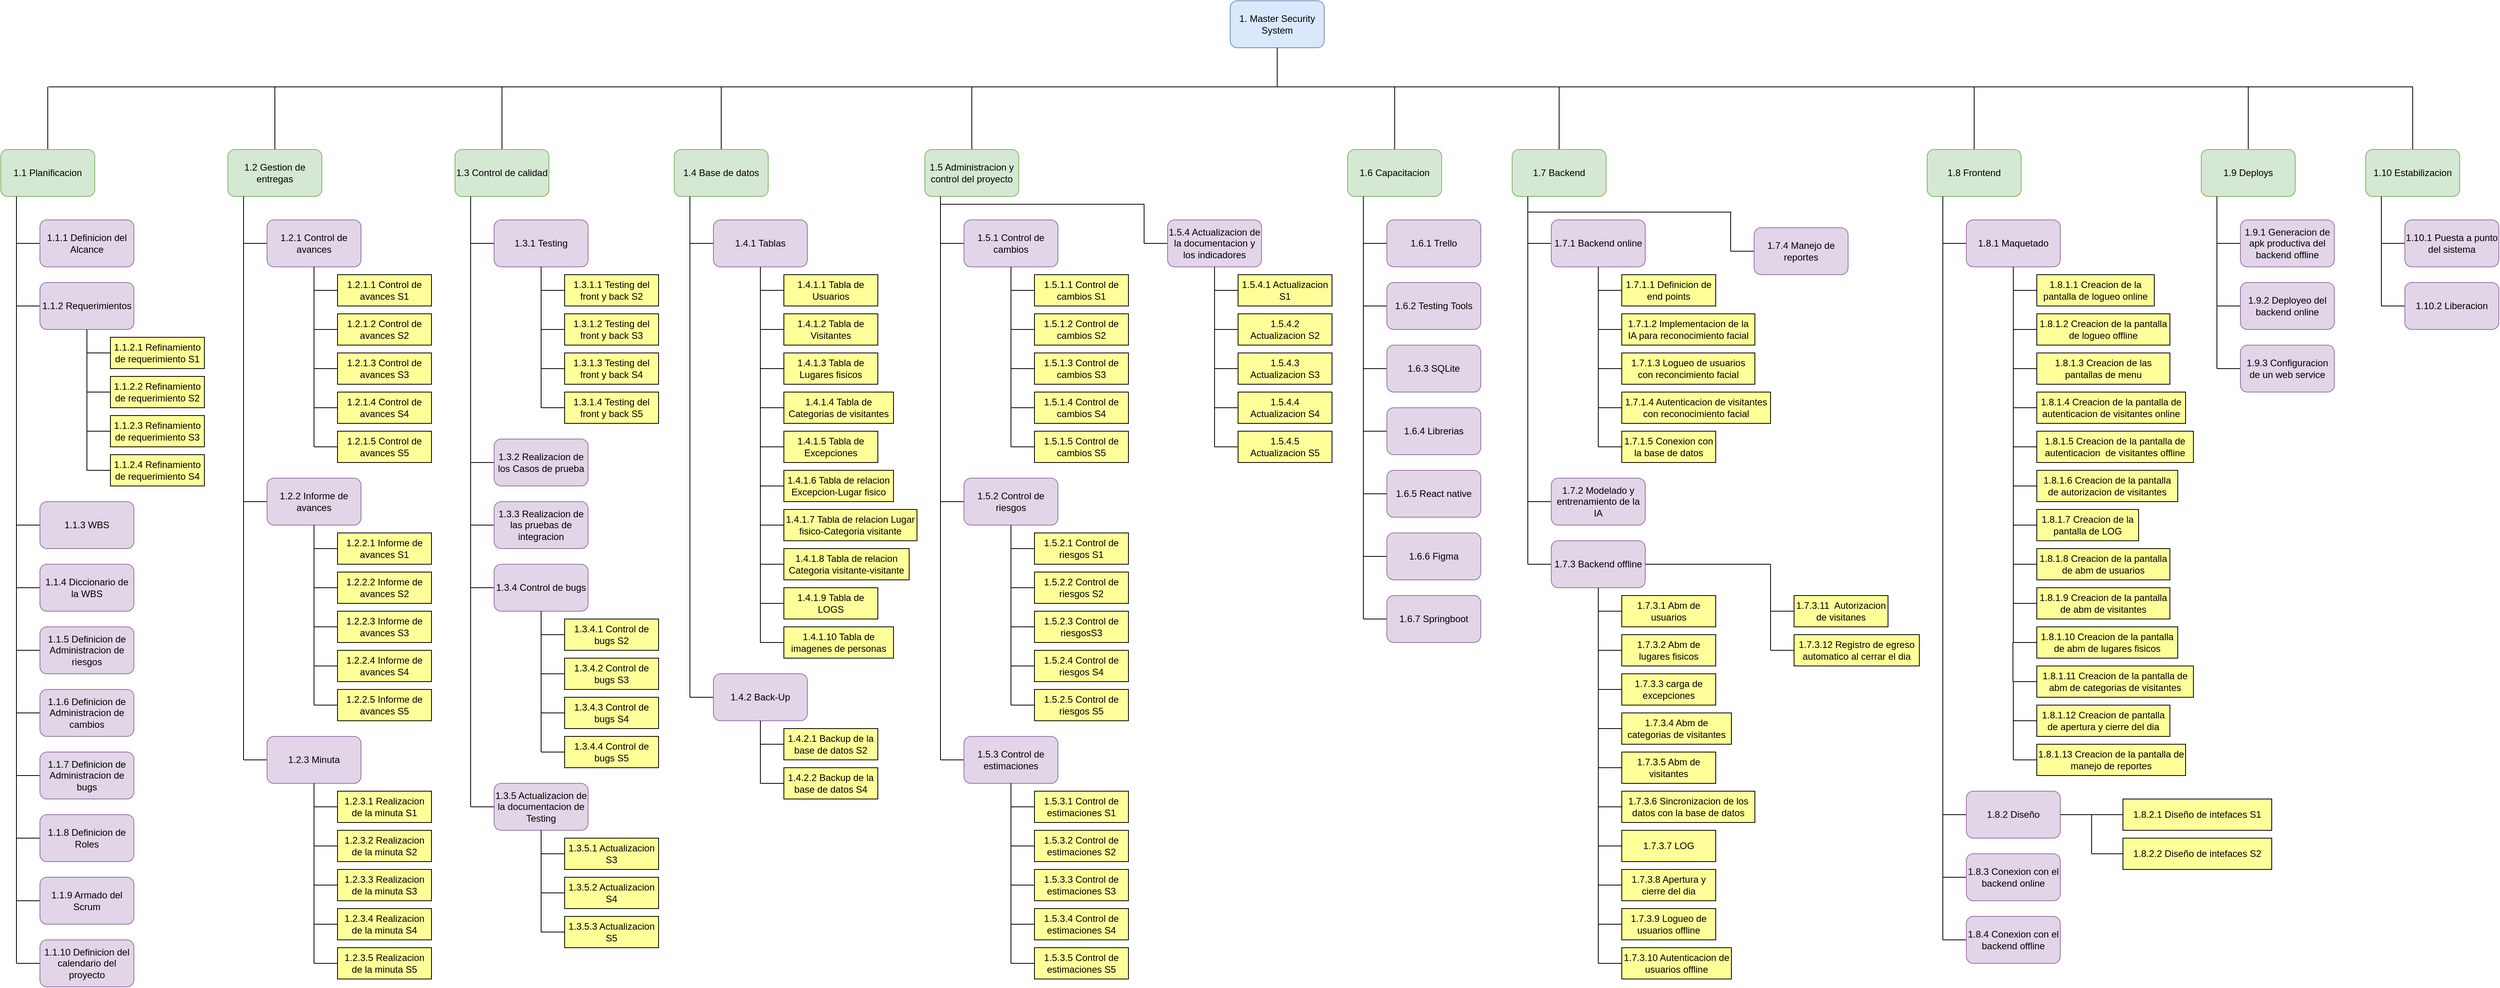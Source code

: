 <mxfile version="24.2.7" type="device">
  <diagram name="Página-1" id="8R1acGD2brgzuFJFoaWq">
    <mxGraphModel dx="3500" dy="1767" grid="1" gridSize="10" guides="1" tooltips="1" connect="1" arrows="1" fold="1" page="1" pageScale="1" pageWidth="3350" pageHeight="1450" math="0" shadow="0">
      <root>
        <mxCell id="0" />
        <mxCell id="1" parent="0" />
        <mxCell id="8jaNI_x-NqVsXLAYibWx-1" value="1. Master Security System" style="rounded=1;whiteSpace=wrap;html=1;fillColor=#dae8fc;strokeColor=#6c8ebf;" parent="1" vertex="1">
          <mxGeometry x="1650" y="70" width="120" height="60" as="geometry" />
        </mxCell>
        <mxCell id="8jaNI_x-NqVsXLAYibWx-2" value="" style="endArrow=none;html=1;rounded=0;entryX=0.5;entryY=1;entryDx=0;entryDy=0;" parent="1" target="8jaNI_x-NqVsXLAYibWx-1" edge="1">
          <mxGeometry width="50" height="50" relative="1" as="geometry">
            <mxPoint x="1710" y="180" as="sourcePoint" />
            <mxPoint x="1780" y="170" as="targetPoint" />
          </mxGeometry>
        </mxCell>
        <mxCell id="8jaNI_x-NqVsXLAYibWx-3" value="" style="endArrow=none;html=1;rounded=0;" parent="1" edge="1">
          <mxGeometry width="50" height="50" relative="1" as="geometry">
            <mxPoint x="140.941" y="180" as="sourcePoint" />
            <mxPoint x="3160" y="180" as="targetPoint" />
          </mxGeometry>
        </mxCell>
        <mxCell id="8jaNI_x-NqVsXLAYibWx-4" value="" style="endArrow=none;html=1;rounded=0;exitX=0.5;exitY=0;exitDx=0;exitDy=0;" parent="1" source="8jaNI_x-NqVsXLAYibWx-16" edge="1">
          <mxGeometry width="50" height="50" relative="1" as="geometry">
            <mxPoint x="140" y="260" as="sourcePoint" />
            <mxPoint x="140" y="180" as="targetPoint" />
          </mxGeometry>
        </mxCell>
        <mxCell id="8jaNI_x-NqVsXLAYibWx-13" value="" style="endArrow=none;html=1;rounded=0;exitX=0.5;exitY=0;exitDx=0;exitDy=0;" parent="1" source="8jaNI_x-NqVsXLAYibWx-17" edge="1">
          <mxGeometry width="50" height="50" relative="1" as="geometry">
            <mxPoint x="430" y="260" as="sourcePoint" />
            <mxPoint x="430" y="180" as="targetPoint" />
          </mxGeometry>
        </mxCell>
        <mxCell id="8jaNI_x-NqVsXLAYibWx-16" value="1.1 Planificacion" style="rounded=1;whiteSpace=wrap;html=1;fillColor=#d5e8d4;strokeColor=#82b366;" parent="1" vertex="1">
          <mxGeometry x="80" y="260" width="120" height="60" as="geometry" />
        </mxCell>
        <mxCell id="8jaNI_x-NqVsXLAYibWx-17" value="1.2 Gestion de entregas" style="rounded=1;whiteSpace=wrap;html=1;fillColor=#d5e8d4;strokeColor=#82b366;" parent="1" vertex="1">
          <mxGeometry x="370" y="260" width="120" height="60" as="geometry" />
        </mxCell>
        <mxCell id="8jaNI_x-NqVsXLAYibWx-18" value="" style="endArrow=none;html=1;rounded=0;exitX=0.5;exitY=0;exitDx=0;exitDy=0;" parent="1" source="8jaNI_x-NqVsXLAYibWx-19" edge="1">
          <mxGeometry width="50" height="50" relative="1" as="geometry">
            <mxPoint x="720" y="260" as="sourcePoint" />
            <mxPoint x="720" y="180" as="targetPoint" />
          </mxGeometry>
        </mxCell>
        <mxCell id="8jaNI_x-NqVsXLAYibWx-19" value="1.3 Control de calidad" style="rounded=1;whiteSpace=wrap;html=1;fillColor=#d5e8d4;strokeColor=#82b366;" parent="1" vertex="1">
          <mxGeometry x="660" y="260" width="120" height="60" as="geometry" />
        </mxCell>
        <mxCell id="8jaNI_x-NqVsXLAYibWx-20" value="" style="endArrow=none;html=1;rounded=0;exitX=0.5;exitY=0;exitDx=0;exitDy=0;" parent="1" source="8jaNI_x-NqVsXLAYibWx-21" edge="1">
          <mxGeometry width="50" height="50" relative="1" as="geometry">
            <mxPoint x="1000" y="260" as="sourcePoint" />
            <mxPoint x="1000" y="180" as="targetPoint" />
          </mxGeometry>
        </mxCell>
        <mxCell id="8jaNI_x-NqVsXLAYibWx-21" value="1.4 Base de datos" style="rounded=1;whiteSpace=wrap;html=1;fillColor=#d5e8d4;strokeColor=#82b366;" parent="1" vertex="1">
          <mxGeometry x="940" y="260" width="120" height="60" as="geometry" />
        </mxCell>
        <mxCell id="8jaNI_x-NqVsXLAYibWx-26" value="" style="endArrow=none;html=1;rounded=0;exitX=0.5;exitY=0;exitDx=0;exitDy=0;" parent="1" source="8jaNI_x-NqVsXLAYibWx-27" edge="1">
          <mxGeometry width="50" height="50" relative="1" as="geometry">
            <mxPoint x="1840" y="290" as="sourcePoint" />
            <mxPoint x="2600" y="180" as="targetPoint" />
          </mxGeometry>
        </mxCell>
        <mxCell id="8jaNI_x-NqVsXLAYibWx-27" value="1.8 Frontend" style="rounded=1;whiteSpace=wrap;html=1;fillColor=#d5e8d4;strokeColor=#82b366;" parent="1" vertex="1">
          <mxGeometry x="2540" y="260" width="120" height="60" as="geometry" />
        </mxCell>
        <mxCell id="8jaNI_x-NqVsXLAYibWx-28" value="" style="endArrow=none;html=1;rounded=0;exitX=0.5;exitY=0;exitDx=0;exitDy=0;" parent="1" source="8jaNI_x-NqVsXLAYibWx-29" edge="1">
          <mxGeometry width="50" height="50" relative="1" as="geometry">
            <mxPoint x="2070" y="260" as="sourcePoint" />
            <mxPoint x="2070" y="180" as="targetPoint" />
          </mxGeometry>
        </mxCell>
        <mxCell id="8jaNI_x-NqVsXLAYibWx-29" value="1.7 Backend" style="rounded=1;whiteSpace=wrap;html=1;fillColor=#d5e8d4;strokeColor=#82b366;" parent="1" vertex="1">
          <mxGeometry x="2010" y="260" width="120" height="60" as="geometry" />
        </mxCell>
        <mxCell id="8jaNI_x-NqVsXLAYibWx-30" value="" style="endArrow=none;html=1;rounded=0;exitX=0.5;exitY=0;exitDx=0;exitDy=0;" parent="1" source="8jaNI_x-NqVsXLAYibWx-31" edge="1">
          <mxGeometry width="50" height="50" relative="1" as="geometry">
            <mxPoint x="1510" y="290" as="sourcePoint" />
            <mxPoint x="1860" y="180" as="targetPoint" />
          </mxGeometry>
        </mxCell>
        <mxCell id="8jaNI_x-NqVsXLAYibWx-31" value="1.6 Capacitacion" style="rounded=1;whiteSpace=wrap;html=1;fillColor=#d5e8d4;strokeColor=#82b366;" parent="1" vertex="1">
          <mxGeometry x="1800" y="260" width="120" height="60" as="geometry" />
        </mxCell>
        <mxCell id="8jaNI_x-NqVsXLAYibWx-32" value="" style="endArrow=none;html=1;rounded=0;exitX=0.5;exitY=0;exitDx=0;exitDy=0;" parent="1" source="8jaNI_x-NqVsXLAYibWx-33" edge="1">
          <mxGeometry width="50" height="50" relative="1" as="geometry">
            <mxPoint x="1320" y="260" as="sourcePoint" />
            <mxPoint x="1320" y="180" as="targetPoint" />
          </mxGeometry>
        </mxCell>
        <mxCell id="8jaNI_x-NqVsXLAYibWx-33" value="1.5 Administracion y control del proyecto" style="rounded=1;whiteSpace=wrap;html=1;fillColor=#d5e8d4;strokeColor=#82b366;" parent="1" vertex="1">
          <mxGeometry x="1260" y="260" width="120" height="60" as="geometry" />
        </mxCell>
        <mxCell id="8jaNI_x-NqVsXLAYibWx-34" value="" style="endArrow=none;html=1;rounded=0;exitX=0.5;exitY=0;exitDx=0;exitDy=0;" parent="1" source="8jaNI_x-NqVsXLAYibWx-35" edge="1">
          <mxGeometry width="50" height="50" relative="1" as="geometry">
            <mxPoint x="2190" y="290" as="sourcePoint" />
            <mxPoint x="2950" y="180" as="targetPoint" />
          </mxGeometry>
        </mxCell>
        <mxCell id="8jaNI_x-NqVsXLAYibWx-35" value="1.9 Deploys" style="rounded=1;whiteSpace=wrap;html=1;fillColor=#d5e8d4;strokeColor=#82b366;" parent="1" vertex="1">
          <mxGeometry x="2890" y="260" width="120" height="60" as="geometry" />
        </mxCell>
        <mxCell id="8jaNI_x-NqVsXLAYibWx-38" value="" style="endArrow=none;html=1;rounded=0;exitX=0.5;exitY=0;exitDx=0;exitDy=0;" parent="1" source="8jaNI_x-NqVsXLAYibWx-39" edge="1">
          <mxGeometry width="50" height="50" relative="1" as="geometry">
            <mxPoint x="2400" y="290" as="sourcePoint" />
            <mxPoint x="3160" y="180" as="targetPoint" />
          </mxGeometry>
        </mxCell>
        <mxCell id="8jaNI_x-NqVsXLAYibWx-39" value="1.10 Estabilizacion" style="rounded=1;whiteSpace=wrap;html=1;fillColor=#d5e8d4;strokeColor=#82b366;" parent="1" vertex="1">
          <mxGeometry x="3100" y="260" width="120" height="60" as="geometry" />
        </mxCell>
        <mxCell id="8jaNI_x-NqVsXLAYibWx-40" value="" style="endArrow=none;html=1;rounded=0;entryX=0.25;entryY=1;entryDx=0;entryDy=0;" parent="1" edge="1">
          <mxGeometry width="50" height="50" relative="1" as="geometry">
            <mxPoint x="100" y="1300" as="sourcePoint" />
            <mxPoint x="100" y="320" as="targetPoint" />
          </mxGeometry>
        </mxCell>
        <mxCell id="8jaNI_x-NqVsXLAYibWx-41" value="" style="endArrow=none;html=1;rounded=0;exitX=0;exitY=0.5;exitDx=0;exitDy=0;" parent="1" source="8jaNI_x-NqVsXLAYibWx-43" edge="1">
          <mxGeometry width="50" height="50" relative="1" as="geometry">
            <mxPoint x="150" y="380" as="sourcePoint" />
            <mxPoint x="100" y="380" as="targetPoint" />
          </mxGeometry>
        </mxCell>
        <mxCell id="8jaNI_x-NqVsXLAYibWx-43" value="1.1.1 Definicion del Alcance" style="rounded=1;whiteSpace=wrap;html=1;fillColor=#e1d5e7;strokeColor=#9673a6;" parent="1" vertex="1">
          <mxGeometry x="130" y="350" width="120" height="60" as="geometry" />
        </mxCell>
        <mxCell id="8jaNI_x-NqVsXLAYibWx-45" value="" style="endArrow=none;html=1;rounded=0;exitX=0;exitY=0.5;exitDx=0;exitDy=0;" parent="1" source="8jaNI_x-NqVsXLAYibWx-46" edge="1">
          <mxGeometry width="50" height="50" relative="1" as="geometry">
            <mxPoint x="150" y="460" as="sourcePoint" />
            <mxPoint x="100" y="460" as="targetPoint" />
          </mxGeometry>
        </mxCell>
        <mxCell id="8jaNI_x-NqVsXLAYibWx-46" value="1.1.2 Requerimientos" style="rounded=1;whiteSpace=wrap;html=1;fillColor=#e1d5e7;strokeColor=#9673a6;" parent="1" vertex="1">
          <mxGeometry x="130" y="430" width="120" height="60" as="geometry" />
        </mxCell>
        <mxCell id="8jaNI_x-NqVsXLAYibWx-47" value="" style="endArrow=none;html=1;rounded=0;exitX=0;exitY=0.5;exitDx=0;exitDy=0;" parent="1" source="8jaNI_x-NqVsXLAYibWx-48" edge="1">
          <mxGeometry width="50" height="50" relative="1" as="geometry">
            <mxPoint x="150" y="740" as="sourcePoint" />
            <mxPoint x="100" y="740" as="targetPoint" />
          </mxGeometry>
        </mxCell>
        <mxCell id="8jaNI_x-NqVsXLAYibWx-48" value="1.1.3 WBS" style="rounded=1;whiteSpace=wrap;html=1;fillColor=#e1d5e7;strokeColor=#9673a6;" parent="1" vertex="1">
          <mxGeometry x="130" y="710" width="120" height="60" as="geometry" />
        </mxCell>
        <mxCell id="8jaNI_x-NqVsXLAYibWx-49" value="" style="endArrow=none;html=1;rounded=0;exitX=0;exitY=0.5;exitDx=0;exitDy=0;" parent="1" source="8jaNI_x-NqVsXLAYibWx-50" edge="1">
          <mxGeometry width="50" height="50" relative="1" as="geometry">
            <mxPoint x="150" y="820" as="sourcePoint" />
            <mxPoint x="100" y="820" as="targetPoint" />
          </mxGeometry>
        </mxCell>
        <mxCell id="8jaNI_x-NqVsXLAYibWx-50" value="1.1.4 Diccionario de la WBS" style="rounded=1;whiteSpace=wrap;html=1;fillColor=#e1d5e7;strokeColor=#9673a6;" parent="1" vertex="1">
          <mxGeometry x="130" y="790" width="120" height="60" as="geometry" />
        </mxCell>
        <mxCell id="8jaNI_x-NqVsXLAYibWx-51" value="" style="endArrow=none;html=1;rounded=0;exitX=0;exitY=0.5;exitDx=0;exitDy=0;" parent="1" source="8jaNI_x-NqVsXLAYibWx-52" edge="1">
          <mxGeometry width="50" height="50" relative="1" as="geometry">
            <mxPoint x="150" y="900" as="sourcePoint" />
            <mxPoint x="100" y="900" as="targetPoint" />
          </mxGeometry>
        </mxCell>
        <mxCell id="8jaNI_x-NqVsXLAYibWx-52" value="1.1.5 Definicion de Administracion de riesgos" style="rounded=1;whiteSpace=wrap;html=1;fillColor=#e1d5e7;strokeColor=#9673a6;" parent="1" vertex="1">
          <mxGeometry x="130" y="870" width="120" height="60" as="geometry" />
        </mxCell>
        <mxCell id="8jaNI_x-NqVsXLAYibWx-53" value="" style="endArrow=none;html=1;rounded=0;exitX=0;exitY=0.5;exitDx=0;exitDy=0;" parent="1" source="8jaNI_x-NqVsXLAYibWx-54" edge="1">
          <mxGeometry width="50" height="50" relative="1" as="geometry">
            <mxPoint x="150" y="980" as="sourcePoint" />
            <mxPoint x="100" y="980" as="targetPoint" />
          </mxGeometry>
        </mxCell>
        <mxCell id="8jaNI_x-NqVsXLAYibWx-54" value="1.1.6 Definicion de Administracion de cambios" style="rounded=1;whiteSpace=wrap;html=1;fillColor=#e1d5e7;strokeColor=#9673a6;" parent="1" vertex="1">
          <mxGeometry x="130" y="950" width="120" height="60" as="geometry" />
        </mxCell>
        <mxCell id="8jaNI_x-NqVsXLAYibWx-55" value="" style="endArrow=none;html=1;rounded=0;entryX=0.25;entryY=1;entryDx=0;entryDy=0;" parent="1" edge="1">
          <mxGeometry width="50" height="50" relative="1" as="geometry">
            <mxPoint x="390" y="1040" as="sourcePoint" />
            <mxPoint x="390" y="320" as="targetPoint" />
          </mxGeometry>
        </mxCell>
        <mxCell id="8jaNI_x-NqVsXLAYibWx-56" value="" style="endArrow=none;html=1;rounded=0;exitX=0;exitY=0.5;exitDx=0;exitDy=0;" parent="1" source="8jaNI_x-NqVsXLAYibWx-57" edge="1">
          <mxGeometry width="50" height="50" relative="1" as="geometry">
            <mxPoint x="440" y="380" as="sourcePoint" />
            <mxPoint x="390" y="380" as="targetPoint" />
          </mxGeometry>
        </mxCell>
        <mxCell id="8jaNI_x-NqVsXLAYibWx-57" value="1.2.1 Control de avances" style="rounded=1;whiteSpace=wrap;html=1;fillColor=#e1d5e7;strokeColor=#9673a6;" parent="1" vertex="1">
          <mxGeometry x="420" y="350" width="120" height="60" as="geometry" />
        </mxCell>
        <mxCell id="8jaNI_x-NqVsXLAYibWx-58" value="" style="endArrow=none;html=1;rounded=0;exitX=0;exitY=0.5;exitDx=0;exitDy=0;" parent="1" source="8jaNI_x-NqVsXLAYibWx-59" edge="1">
          <mxGeometry width="50" height="50" relative="1" as="geometry">
            <mxPoint x="440" y="710" as="sourcePoint" />
            <mxPoint x="390" y="710" as="targetPoint" />
          </mxGeometry>
        </mxCell>
        <mxCell id="8jaNI_x-NqVsXLAYibWx-59" value="1.2.2 Informe de avances" style="rounded=1;whiteSpace=wrap;html=1;fillColor=#e1d5e7;strokeColor=#9673a6;" parent="1" vertex="1">
          <mxGeometry x="420" y="680" width="120" height="60" as="geometry" />
        </mxCell>
        <mxCell id="8jaNI_x-NqVsXLAYibWx-60" value="" style="endArrow=none;html=1;rounded=0;exitX=0;exitY=0.5;exitDx=0;exitDy=0;" parent="1" source="8jaNI_x-NqVsXLAYibWx-61" edge="1">
          <mxGeometry width="50" height="50" relative="1" as="geometry">
            <mxPoint x="440" y="1040" as="sourcePoint" />
            <mxPoint x="390" y="1040" as="targetPoint" />
          </mxGeometry>
        </mxCell>
        <mxCell id="8jaNI_x-NqVsXLAYibWx-61" value="1.2.3 Minuta" style="rounded=1;whiteSpace=wrap;html=1;fillColor=#e1d5e7;strokeColor=#9673a6;" parent="1" vertex="1">
          <mxGeometry x="420" y="1010" width="120" height="60" as="geometry" />
        </mxCell>
        <mxCell id="8jaNI_x-NqVsXLAYibWx-68" value="" style="endArrow=none;html=1;rounded=0;entryX=0.25;entryY=1;entryDx=0;entryDy=0;" parent="1" edge="1">
          <mxGeometry width="50" height="50" relative="1" as="geometry">
            <mxPoint x="680" y="1100" as="sourcePoint" />
            <mxPoint x="680" y="320" as="targetPoint" />
          </mxGeometry>
        </mxCell>
        <mxCell id="8jaNI_x-NqVsXLAYibWx-69" value="" style="endArrow=none;html=1;rounded=0;exitX=0;exitY=0.5;exitDx=0;exitDy=0;" parent="1" source="8jaNI_x-NqVsXLAYibWx-70" edge="1">
          <mxGeometry width="50" height="50" relative="1" as="geometry">
            <mxPoint x="730" y="380" as="sourcePoint" />
            <mxPoint x="680" y="380" as="targetPoint" />
          </mxGeometry>
        </mxCell>
        <mxCell id="8jaNI_x-NqVsXLAYibWx-70" value="1.3.1 Testing" style="rounded=1;whiteSpace=wrap;html=1;fillColor=#e1d5e7;strokeColor=#9673a6;" parent="1" vertex="1">
          <mxGeometry x="710" y="350" width="120" height="60" as="geometry" />
        </mxCell>
        <mxCell id="8jaNI_x-NqVsXLAYibWx-73" value="" style="endArrow=none;html=1;rounded=0;exitX=0;exitY=0.5;exitDx=0;exitDy=0;" parent="1" source="8jaNI_x-NqVsXLAYibWx-74" edge="1">
          <mxGeometry width="50" height="50" relative="1" as="geometry">
            <mxPoint x="730" y="740" as="sourcePoint" />
            <mxPoint x="680" y="740" as="targetPoint" />
          </mxGeometry>
        </mxCell>
        <mxCell id="8jaNI_x-NqVsXLAYibWx-74" value="1.3.3 Realizacion de las pruebas de integracion" style="rounded=1;whiteSpace=wrap;html=1;fillColor=#e1d5e7;strokeColor=#9673a6;" parent="1" vertex="1">
          <mxGeometry x="710" y="710" width="120" height="60" as="geometry" />
        </mxCell>
        <mxCell id="8jaNI_x-NqVsXLAYibWx-75" value="" style="endArrow=none;html=1;rounded=0;exitX=0;exitY=0.5;exitDx=0;exitDy=0;" parent="1" source="8jaNI_x-NqVsXLAYibWx-76" edge="1">
          <mxGeometry width="50" height="50" relative="1" as="geometry">
            <mxPoint x="730" y="1100" as="sourcePoint" />
            <mxPoint x="680" y="1100" as="targetPoint" />
          </mxGeometry>
        </mxCell>
        <mxCell id="8jaNI_x-NqVsXLAYibWx-76" value="1.3.5 Actualizacion de la documentacion de Testing" style="rounded=1;whiteSpace=wrap;html=1;fillColor=#e1d5e7;strokeColor=#9673a6;" parent="1" vertex="1">
          <mxGeometry x="710" y="1070" width="120" height="60" as="geometry" />
        </mxCell>
        <mxCell id="8jaNI_x-NqVsXLAYibWx-81" value="" style="endArrow=none;html=1;rounded=0;entryX=0.25;entryY=1;entryDx=0;entryDy=0;" parent="1" edge="1">
          <mxGeometry width="50" height="50" relative="1" as="geometry">
            <mxPoint x="960" y="960" as="sourcePoint" />
            <mxPoint x="960" y="320" as="targetPoint" />
          </mxGeometry>
        </mxCell>
        <mxCell id="8jaNI_x-NqVsXLAYibWx-82" value="" style="endArrow=none;html=1;rounded=0;exitX=0;exitY=0.5;exitDx=0;exitDy=0;" parent="1" source="8jaNI_x-NqVsXLAYibWx-83" edge="1">
          <mxGeometry width="50" height="50" relative="1" as="geometry">
            <mxPoint x="1010" y="380" as="sourcePoint" />
            <mxPoint x="960" y="380" as="targetPoint" />
          </mxGeometry>
        </mxCell>
        <mxCell id="8jaNI_x-NqVsXLAYibWx-83" value="1.4.1 Tablas" style="rounded=1;whiteSpace=wrap;html=1;fillColor=#e1d5e7;strokeColor=#9673a6;" parent="1" vertex="1">
          <mxGeometry x="990" y="350" width="120" height="60" as="geometry" />
        </mxCell>
        <mxCell id="8jaNI_x-NqVsXLAYibWx-84" value="" style="endArrow=none;html=1;rounded=0;exitX=0;exitY=0.5;exitDx=0;exitDy=0;" parent="1" source="8jaNI_x-NqVsXLAYibWx-85" edge="1">
          <mxGeometry width="50" height="50" relative="1" as="geometry">
            <mxPoint x="1010" y="960" as="sourcePoint" />
            <mxPoint x="960" y="960" as="targetPoint" />
          </mxGeometry>
        </mxCell>
        <mxCell id="8jaNI_x-NqVsXLAYibWx-85" value="1.4.2 Back-Up" style="rounded=1;whiteSpace=wrap;html=1;fillColor=#e1d5e7;strokeColor=#9673a6;" parent="1" vertex="1">
          <mxGeometry x="990" y="930" width="120" height="60" as="geometry" />
        </mxCell>
        <mxCell id="8jaNI_x-NqVsXLAYibWx-94" value="" style="endArrow=none;html=1;rounded=0;entryX=0.25;entryY=1;entryDx=0;entryDy=0;" parent="1" edge="1">
          <mxGeometry width="50" height="50" relative="1" as="geometry">
            <mxPoint x="1280" y="1040" as="sourcePoint" />
            <mxPoint x="1280" y="320" as="targetPoint" />
          </mxGeometry>
        </mxCell>
        <mxCell id="8jaNI_x-NqVsXLAYibWx-101" value="" style="endArrow=none;html=1;rounded=0;exitX=0;exitY=0.5;exitDx=0;exitDy=0;" parent="1" source="8jaNI_x-NqVsXLAYibWx-102" edge="1">
          <mxGeometry width="50" height="50" relative="1" as="geometry">
            <mxPoint x="1330" y="380" as="sourcePoint" />
            <mxPoint x="1280" y="380" as="targetPoint" />
          </mxGeometry>
        </mxCell>
        <mxCell id="8jaNI_x-NqVsXLAYibWx-102" value="1.5.1 Control de cambios" style="rounded=1;whiteSpace=wrap;html=1;fillColor=#e1d5e7;strokeColor=#9673a6;" parent="1" vertex="1">
          <mxGeometry x="1310" y="350" width="120" height="60" as="geometry" />
        </mxCell>
        <mxCell id="8jaNI_x-NqVsXLAYibWx-105" value="" style="endArrow=none;html=1;rounded=0;exitX=0;exitY=0.5;exitDx=0;exitDy=0;" parent="1" source="8jaNI_x-NqVsXLAYibWx-106" edge="1">
          <mxGeometry width="50" height="50" relative="1" as="geometry">
            <mxPoint x="1590" y="380" as="sourcePoint" />
            <mxPoint x="1540" y="380" as="targetPoint" />
          </mxGeometry>
        </mxCell>
        <mxCell id="8jaNI_x-NqVsXLAYibWx-106" value="1.5.4 Actualizacion de la documentacion y los indicadores" style="rounded=1;whiteSpace=wrap;html=1;fillColor=#e1d5e7;strokeColor=#9673a6;" parent="1" vertex="1">
          <mxGeometry x="1570" y="350" width="120" height="60" as="geometry" />
        </mxCell>
        <mxCell id="8jaNI_x-NqVsXLAYibWx-107" value="" style="endArrow=none;html=1;rounded=0;entryX=0.25;entryY=1;entryDx=0;entryDy=0;" parent="1" edge="1">
          <mxGeometry width="50" height="50" relative="1" as="geometry">
            <mxPoint x="1820" y="860" as="sourcePoint" />
            <mxPoint x="1820" y="320" as="targetPoint" />
          </mxGeometry>
        </mxCell>
        <mxCell id="8jaNI_x-NqVsXLAYibWx-108" value="" style="endArrow=none;html=1;rounded=0;exitX=0;exitY=0.5;exitDx=0;exitDy=0;" parent="1" source="8jaNI_x-NqVsXLAYibWx-109" edge="1">
          <mxGeometry width="50" height="50" relative="1" as="geometry">
            <mxPoint x="1870" y="380" as="sourcePoint" />
            <mxPoint x="1820" y="380" as="targetPoint" />
          </mxGeometry>
        </mxCell>
        <mxCell id="8jaNI_x-NqVsXLAYibWx-109" value="1.6.1 Trello" style="rounded=1;whiteSpace=wrap;html=1;fillColor=#e1d5e7;strokeColor=#9673a6;" parent="1" vertex="1">
          <mxGeometry x="1850" y="350" width="120" height="60" as="geometry" />
        </mxCell>
        <mxCell id="8jaNI_x-NqVsXLAYibWx-110" value="" style="endArrow=none;html=1;rounded=0;exitX=0;exitY=0.5;exitDx=0;exitDy=0;" parent="1" source="8jaNI_x-NqVsXLAYibWx-111" edge="1">
          <mxGeometry width="50" height="50" relative="1" as="geometry">
            <mxPoint x="1870" y="460" as="sourcePoint" />
            <mxPoint x="1820" y="460" as="targetPoint" />
          </mxGeometry>
        </mxCell>
        <mxCell id="8jaNI_x-NqVsXLAYibWx-111" value="1.6.2 Testing Tools" style="rounded=1;whiteSpace=wrap;html=1;fillColor=#e1d5e7;strokeColor=#9673a6;" parent="1" vertex="1">
          <mxGeometry x="1850" y="430" width="120" height="60" as="geometry" />
        </mxCell>
        <mxCell id="8jaNI_x-NqVsXLAYibWx-112" value="" style="endArrow=none;html=1;rounded=0;exitX=0;exitY=0.5;exitDx=0;exitDy=0;" parent="1" source="8jaNI_x-NqVsXLAYibWx-113" edge="1">
          <mxGeometry width="50" height="50" relative="1" as="geometry">
            <mxPoint x="1870" y="540" as="sourcePoint" />
            <mxPoint x="1820" y="540" as="targetPoint" />
          </mxGeometry>
        </mxCell>
        <mxCell id="8jaNI_x-NqVsXLAYibWx-113" value="1.6.3 SQLite" style="rounded=1;whiteSpace=wrap;html=1;fillColor=#e1d5e7;strokeColor=#9673a6;" parent="1" vertex="1">
          <mxGeometry x="1850" y="510" width="120" height="60" as="geometry" />
        </mxCell>
        <mxCell id="8jaNI_x-NqVsXLAYibWx-114" value="" style="endArrow=none;html=1;rounded=0;exitX=0;exitY=0.5;exitDx=0;exitDy=0;" parent="1" source="8jaNI_x-NqVsXLAYibWx-115" edge="1">
          <mxGeometry width="50" height="50" relative="1" as="geometry">
            <mxPoint x="1870" y="620" as="sourcePoint" />
            <mxPoint x="1820" y="620" as="targetPoint" />
          </mxGeometry>
        </mxCell>
        <mxCell id="8jaNI_x-NqVsXLAYibWx-115" value="1.6.4 Librerias" style="rounded=1;whiteSpace=wrap;html=1;fillColor=#e1d5e7;strokeColor=#9673a6;" parent="1" vertex="1">
          <mxGeometry x="1850" y="590" width="120" height="60" as="geometry" />
        </mxCell>
        <mxCell id="8jaNI_x-NqVsXLAYibWx-116" value="" style="endArrow=none;html=1;rounded=0;exitX=0;exitY=0.5;exitDx=0;exitDy=0;" parent="1" source="8jaNI_x-NqVsXLAYibWx-117" edge="1">
          <mxGeometry width="50" height="50" relative="1" as="geometry">
            <mxPoint x="1870" y="700" as="sourcePoint" />
            <mxPoint x="1820" y="700" as="targetPoint" />
          </mxGeometry>
        </mxCell>
        <mxCell id="8jaNI_x-NqVsXLAYibWx-117" value="1.6.5 React native" style="rounded=1;whiteSpace=wrap;html=1;fillColor=#e1d5e7;strokeColor=#9673a6;" parent="1" vertex="1">
          <mxGeometry x="1850" y="670" width="120" height="60" as="geometry" />
        </mxCell>
        <mxCell id="8jaNI_x-NqVsXLAYibWx-120" value="" style="endArrow=none;html=1;rounded=0;entryX=0.25;entryY=1;entryDx=0;entryDy=0;" parent="1" edge="1">
          <mxGeometry width="50" height="50" relative="1" as="geometry">
            <mxPoint x="2030" y="790" as="sourcePoint" />
            <mxPoint x="2030" y="320" as="targetPoint" />
          </mxGeometry>
        </mxCell>
        <mxCell id="8jaNI_x-NqVsXLAYibWx-123" value="" style="endArrow=none;html=1;rounded=0;exitX=0;exitY=0.5;exitDx=0;exitDy=0;" parent="1" source="8jaNI_x-NqVsXLAYibWx-124" edge="1">
          <mxGeometry width="50" height="50" relative="1" as="geometry">
            <mxPoint x="2080" y="710" as="sourcePoint" />
            <mxPoint x="2030" y="710" as="targetPoint" />
          </mxGeometry>
        </mxCell>
        <mxCell id="8jaNI_x-NqVsXLAYibWx-124" value="1.7.2 Modelado y entrenamiento de la IA" style="rounded=1;whiteSpace=wrap;html=1;fillColor=#e1d5e7;strokeColor=#9673a6;" parent="1" vertex="1">
          <mxGeometry x="2060" y="680" width="120" height="60" as="geometry" />
        </mxCell>
        <mxCell id="8jaNI_x-NqVsXLAYibWx-133" value="" style="endArrow=none;html=1;rounded=0;entryX=0.25;entryY=1;entryDx=0;entryDy=0;" parent="1" edge="1">
          <mxGeometry width="50" height="50" relative="1" as="geometry">
            <mxPoint x="2560" y="1270" as="sourcePoint" />
            <mxPoint x="2560" y="320" as="targetPoint" />
          </mxGeometry>
        </mxCell>
        <mxCell id="8jaNI_x-NqVsXLAYibWx-134" value="" style="endArrow=none;html=1;rounded=0;exitX=0;exitY=0.5;exitDx=0;exitDy=0;" parent="1" source="8jaNI_x-NqVsXLAYibWx-135" edge="1">
          <mxGeometry width="50" height="50" relative="1" as="geometry">
            <mxPoint x="2610" y="380" as="sourcePoint" />
            <mxPoint x="2560" y="380" as="targetPoint" />
          </mxGeometry>
        </mxCell>
        <mxCell id="8jaNI_x-NqVsXLAYibWx-135" value="1.8.1 Maquetado" style="rounded=1;whiteSpace=wrap;html=1;fillColor=#e1d5e7;strokeColor=#9673a6;" parent="1" vertex="1">
          <mxGeometry x="2590" y="350" width="120" height="60" as="geometry" />
        </mxCell>
        <mxCell id="8jaNI_x-NqVsXLAYibWx-138" value="" style="endArrow=none;html=1;rounded=0;exitX=0;exitY=0.5;exitDx=0;exitDy=0;" parent="1" source="8jaNI_x-NqVsXLAYibWx-139" edge="1">
          <mxGeometry width="50" height="50" relative="1" as="geometry">
            <mxPoint x="2610" y="1190" as="sourcePoint" />
            <mxPoint x="2560" y="1190" as="targetPoint" />
          </mxGeometry>
        </mxCell>
        <mxCell id="8jaNI_x-NqVsXLAYibWx-139" value="1.8.3 Conexion con el backend online" style="rounded=1;whiteSpace=wrap;html=1;fillColor=#e1d5e7;strokeColor=#9673a6;" parent="1" vertex="1">
          <mxGeometry x="2590" y="1160" width="120" height="60" as="geometry" />
        </mxCell>
        <mxCell id="8jaNI_x-NqVsXLAYibWx-140" value="" style="endArrow=none;html=1;rounded=0;exitX=0;exitY=0.5;exitDx=0;exitDy=0;" parent="1" source="8jaNI_x-NqVsXLAYibWx-141" edge="1">
          <mxGeometry width="50" height="50" relative="1" as="geometry">
            <mxPoint x="2610" y="1110" as="sourcePoint" />
            <mxPoint x="2560" y="1110" as="targetPoint" />
          </mxGeometry>
        </mxCell>
        <mxCell id="8jaNI_x-NqVsXLAYibWx-141" value="1.8.2 Diseño" style="rounded=1;whiteSpace=wrap;html=1;fillColor=#e1d5e7;strokeColor=#9673a6;" parent="1" vertex="1">
          <mxGeometry x="2590" y="1080" width="120" height="60" as="geometry" />
        </mxCell>
        <mxCell id="8jaNI_x-NqVsXLAYibWx-146" value="" style="endArrow=none;html=1;rounded=0;entryX=0.25;entryY=1;entryDx=0;entryDy=0;" parent="1" edge="1">
          <mxGeometry width="50" height="50" relative="1" as="geometry">
            <mxPoint x="2910" y="540" as="sourcePoint" />
            <mxPoint x="2910" y="320" as="targetPoint" />
          </mxGeometry>
        </mxCell>
        <mxCell id="8jaNI_x-NqVsXLAYibWx-147" value="" style="endArrow=none;html=1;rounded=0;exitX=0;exitY=0.5;exitDx=0;exitDy=0;" parent="1" source="8jaNI_x-NqVsXLAYibWx-148" edge="1">
          <mxGeometry width="50" height="50" relative="1" as="geometry">
            <mxPoint x="2960" y="380" as="sourcePoint" />
            <mxPoint x="2910" y="380" as="targetPoint" />
          </mxGeometry>
        </mxCell>
        <mxCell id="8jaNI_x-NqVsXLAYibWx-148" value="1.9.1 Generacion de apk productiva del backend offline" style="rounded=1;whiteSpace=wrap;html=1;fillColor=#e1d5e7;strokeColor=#9673a6;" parent="1" vertex="1">
          <mxGeometry x="2940" y="350" width="120" height="60" as="geometry" />
        </mxCell>
        <mxCell id="8jaNI_x-NqVsXLAYibWx-149" value="" style="endArrow=none;html=1;rounded=0;exitX=0;exitY=0.5;exitDx=0;exitDy=0;" parent="1" source="8jaNI_x-NqVsXLAYibWx-150" edge="1">
          <mxGeometry width="50" height="50" relative="1" as="geometry">
            <mxPoint x="2960" y="460" as="sourcePoint" />
            <mxPoint x="2910" y="460" as="targetPoint" />
          </mxGeometry>
        </mxCell>
        <mxCell id="8jaNI_x-NqVsXLAYibWx-150" value="1.9.2 Deployeo del backend online" style="rounded=1;whiteSpace=wrap;html=1;fillColor=#e1d5e7;strokeColor=#9673a6;" parent="1" vertex="1">
          <mxGeometry x="2940" y="430" width="120" height="60" as="geometry" />
        </mxCell>
        <mxCell id="8jaNI_x-NqVsXLAYibWx-151" value="" style="endArrow=none;html=1;rounded=0;exitX=0;exitY=0.5;exitDx=0;exitDy=0;" parent="1" source="8jaNI_x-NqVsXLAYibWx-152" edge="1">
          <mxGeometry width="50" height="50" relative="1" as="geometry">
            <mxPoint x="2960" y="540" as="sourcePoint" />
            <mxPoint x="2910" y="540" as="targetPoint" />
          </mxGeometry>
        </mxCell>
        <mxCell id="8jaNI_x-NqVsXLAYibWx-152" value="1.9.3 Configuracion de un web service" style="rounded=1;whiteSpace=wrap;html=1;fillColor=#e1d5e7;strokeColor=#9673a6;" parent="1" vertex="1">
          <mxGeometry x="2940" y="510" width="120" height="60" as="geometry" />
        </mxCell>
        <mxCell id="8jaNI_x-NqVsXLAYibWx-172" value="" style="endArrow=none;html=1;rounded=0;entryX=0.25;entryY=1;entryDx=0;entryDy=0;" parent="1" edge="1">
          <mxGeometry width="50" height="50" relative="1" as="geometry">
            <mxPoint x="3120" y="460" as="sourcePoint" />
            <mxPoint x="3120" y="320" as="targetPoint" />
          </mxGeometry>
        </mxCell>
        <mxCell id="8jaNI_x-NqVsXLAYibWx-173" value="" style="endArrow=none;html=1;rounded=0;exitX=0;exitY=0.5;exitDx=0;exitDy=0;" parent="1" source="8jaNI_x-NqVsXLAYibWx-174" edge="1">
          <mxGeometry width="50" height="50" relative="1" as="geometry">
            <mxPoint x="3170" y="380" as="sourcePoint" />
            <mxPoint x="3120" y="380" as="targetPoint" />
          </mxGeometry>
        </mxCell>
        <mxCell id="8jaNI_x-NqVsXLAYibWx-174" value="1.10.1 Puesta a punto del sistema" style="rounded=1;whiteSpace=wrap;html=1;fillColor=#e1d5e7;strokeColor=#9673a6;" parent="1" vertex="1">
          <mxGeometry x="3150" y="350" width="120" height="60" as="geometry" />
        </mxCell>
        <mxCell id="8jaNI_x-NqVsXLAYibWx-175" value="" style="endArrow=none;html=1;rounded=0;exitX=0;exitY=0.5;exitDx=0;exitDy=0;" parent="1" source="8jaNI_x-NqVsXLAYibWx-176" edge="1">
          <mxGeometry width="50" height="50" relative="1" as="geometry">
            <mxPoint x="3170" y="460" as="sourcePoint" />
            <mxPoint x="3120" y="460" as="targetPoint" />
          </mxGeometry>
        </mxCell>
        <mxCell id="8jaNI_x-NqVsXLAYibWx-176" value="1.10.2 Liberacion" style="rounded=1;whiteSpace=wrap;html=1;fillColor=#e1d5e7;strokeColor=#9673a6;" parent="1" vertex="1">
          <mxGeometry x="3150" y="430" width="120" height="60" as="geometry" />
        </mxCell>
        <mxCell id="8jaNI_x-NqVsXLAYibWx-185" value="" style="endArrow=none;html=1;rounded=0;exitX=0;exitY=0.5;exitDx=0;exitDy=0;" parent="1" source="8jaNI_x-NqVsXLAYibWx-186" edge="1">
          <mxGeometry width="50" height="50" relative="1" as="geometry">
            <mxPoint x="150" y="1140" as="sourcePoint" />
            <mxPoint x="100" y="1140" as="targetPoint" />
          </mxGeometry>
        </mxCell>
        <mxCell id="8jaNI_x-NqVsXLAYibWx-186" value="1.1.8 Definicion de Roles" style="rounded=1;whiteSpace=wrap;html=1;fillColor=#e1d5e7;strokeColor=#9673a6;" parent="1" vertex="1">
          <mxGeometry x="130" y="1110" width="120" height="60" as="geometry" />
        </mxCell>
        <mxCell id="8jaNI_x-NqVsXLAYibWx-192" value="" style="endArrow=none;html=1;rounded=0;exitX=0;exitY=0.5;exitDx=0;exitDy=0;" parent="1" source="8jaNI_x-NqVsXLAYibWx-193" edge="1">
          <mxGeometry width="50" height="50" relative="1" as="geometry">
            <mxPoint x="1870" y="780" as="sourcePoint" />
            <mxPoint x="1820" y="780" as="targetPoint" />
          </mxGeometry>
        </mxCell>
        <mxCell id="8jaNI_x-NqVsXLAYibWx-193" value="1.6.6 Figma" style="rounded=1;whiteSpace=wrap;html=1;fillColor=#e1d5e7;strokeColor=#9673a6;" parent="1" vertex="1">
          <mxGeometry x="1850" y="750" width="120" height="60" as="geometry" />
        </mxCell>
        <mxCell id="8jaNI_x-NqVsXLAYibWx-196" value="" style="endArrow=none;html=1;rounded=0;exitX=0;exitY=0.5;exitDx=0;exitDy=0;" parent="1" source="8jaNI_x-NqVsXLAYibWx-197" edge="1">
          <mxGeometry width="50" height="50" relative="1" as="geometry">
            <mxPoint x="730" y="820" as="sourcePoint" />
            <mxPoint x="680" y="820" as="targetPoint" />
          </mxGeometry>
        </mxCell>
        <mxCell id="8jaNI_x-NqVsXLAYibWx-197" value="1.3.4 Control de bugs" style="rounded=1;whiteSpace=wrap;html=1;fillColor=#e1d5e7;strokeColor=#9673a6;" parent="1" vertex="1">
          <mxGeometry x="710" y="790" width="120" height="60" as="geometry" />
        </mxCell>
        <mxCell id="8jaNI_x-NqVsXLAYibWx-200" value="" style="endArrow=none;html=1;rounded=0;exitX=0;exitY=0.5;exitDx=0;exitDy=0;" parent="1" source="8jaNI_x-NqVsXLAYibWx-201" edge="1">
          <mxGeometry width="50" height="50" relative="1" as="geometry">
            <mxPoint x="150" y="1060" as="sourcePoint" />
            <mxPoint x="100" y="1060" as="targetPoint" />
          </mxGeometry>
        </mxCell>
        <mxCell id="8jaNI_x-NqVsXLAYibWx-201" value="1.1.7 Definicion de Administracion de bugs" style="rounded=1;whiteSpace=wrap;html=1;fillColor=#e1d5e7;strokeColor=#9673a6;" parent="1" vertex="1">
          <mxGeometry x="130" y="1030" width="120" height="60" as="geometry" />
        </mxCell>
        <mxCell id="bZbmGFkSJGshylbk5L1J-1" value="" style="endArrow=none;html=1;rounded=0;exitX=0;exitY=0.5;exitDx=0;exitDy=0;" edge="1" parent="1" source="bZbmGFkSJGshylbk5L1J-3">
          <mxGeometry width="50" height="50" relative="1" as="geometry">
            <mxPoint x="220" y="520" as="sourcePoint" />
            <mxPoint x="190" y="520" as="targetPoint" />
          </mxGeometry>
        </mxCell>
        <mxCell id="bZbmGFkSJGshylbk5L1J-2" value="" style="endArrow=none;html=1;rounded=0;entryX=0.5;entryY=1;entryDx=0;entryDy=0;" edge="1" parent="1" target="8jaNI_x-NqVsXLAYibWx-46">
          <mxGeometry width="50" height="50" relative="1" as="geometry">
            <mxPoint x="190" y="520" as="sourcePoint" />
            <mxPoint x="190" y="530" as="targetPoint" />
          </mxGeometry>
        </mxCell>
        <mxCell id="bZbmGFkSJGshylbk5L1J-3" value="1.1.2.1 Refinamiento de requerimiento S1" style="rounded=0;whiteSpace=wrap;html=1;fillColor=#FFFF99;" vertex="1" parent="1">
          <mxGeometry x="220" y="500" width="120" height="40" as="geometry" />
        </mxCell>
        <mxCell id="bZbmGFkSJGshylbk5L1J-5" value="" style="endArrow=none;html=1;rounded=0;exitX=0;exitY=0.5;exitDx=0;exitDy=0;" edge="1" parent="1" source="bZbmGFkSJGshylbk5L1J-7">
          <mxGeometry width="50" height="50" relative="1" as="geometry">
            <mxPoint x="220" y="570" as="sourcePoint" />
            <mxPoint x="190" y="570" as="targetPoint" />
          </mxGeometry>
        </mxCell>
        <mxCell id="bZbmGFkSJGshylbk5L1J-6" value="" style="endArrow=none;html=1;rounded=0;" edge="1" parent="1">
          <mxGeometry width="50" height="50" relative="1" as="geometry">
            <mxPoint x="190" y="570" as="sourcePoint" />
            <mxPoint x="190" y="520" as="targetPoint" />
          </mxGeometry>
        </mxCell>
        <mxCell id="bZbmGFkSJGshylbk5L1J-7" value="1.1.2.2 Refinamiento de requerimiento S2" style="rounded=0;whiteSpace=wrap;html=1;fillColor=#FFFF99;" vertex="1" parent="1">
          <mxGeometry x="220" y="550" width="120" height="40" as="geometry" />
        </mxCell>
        <mxCell id="bZbmGFkSJGshylbk5L1J-8" value="" style="endArrow=none;html=1;rounded=0;exitX=0;exitY=0.5;exitDx=0;exitDy=0;" edge="1" parent="1" source="bZbmGFkSJGshylbk5L1J-10">
          <mxGeometry width="50" height="50" relative="1" as="geometry">
            <mxPoint x="220" y="620" as="sourcePoint" />
            <mxPoint x="190" y="620" as="targetPoint" />
          </mxGeometry>
        </mxCell>
        <mxCell id="bZbmGFkSJGshylbk5L1J-9" value="" style="endArrow=none;html=1;rounded=0;" edge="1" parent="1">
          <mxGeometry width="50" height="50" relative="1" as="geometry">
            <mxPoint x="190" y="620" as="sourcePoint" />
            <mxPoint x="190" y="570" as="targetPoint" />
          </mxGeometry>
        </mxCell>
        <mxCell id="bZbmGFkSJGshylbk5L1J-10" value="1.1.2.3 Refinamiento de requerimiento S3" style="rounded=0;whiteSpace=wrap;html=1;fillColor=#FFFF99;" vertex="1" parent="1">
          <mxGeometry x="220" y="600" width="120" height="40" as="geometry" />
        </mxCell>
        <mxCell id="bZbmGFkSJGshylbk5L1J-11" value="" style="endArrow=none;html=1;rounded=0;exitX=0;exitY=0.5;exitDx=0;exitDy=0;" edge="1" parent="1" source="bZbmGFkSJGshylbk5L1J-13">
          <mxGeometry width="50" height="50" relative="1" as="geometry">
            <mxPoint x="220" y="670" as="sourcePoint" />
            <mxPoint x="190" y="670" as="targetPoint" />
          </mxGeometry>
        </mxCell>
        <mxCell id="bZbmGFkSJGshylbk5L1J-12" value="" style="endArrow=none;html=1;rounded=0;" edge="1" parent="1">
          <mxGeometry width="50" height="50" relative="1" as="geometry">
            <mxPoint x="190" y="670" as="sourcePoint" />
            <mxPoint x="190" y="620" as="targetPoint" />
          </mxGeometry>
        </mxCell>
        <mxCell id="bZbmGFkSJGshylbk5L1J-13" value="1.1.2.4 Refinamiento de requerimiento S4" style="rounded=0;whiteSpace=wrap;html=1;fillColor=#FFFF99;" vertex="1" parent="1">
          <mxGeometry x="220" y="650" width="120" height="40" as="geometry" />
        </mxCell>
        <mxCell id="bZbmGFkSJGshylbk5L1J-14" value="" style="endArrow=none;html=1;rounded=0;exitX=0;exitY=0.5;exitDx=0;exitDy=0;" edge="1" parent="1" source="bZbmGFkSJGshylbk5L1J-16">
          <mxGeometry width="50" height="50" relative="1" as="geometry">
            <mxPoint x="510" y="440" as="sourcePoint" />
            <mxPoint x="480" y="440" as="targetPoint" />
          </mxGeometry>
        </mxCell>
        <mxCell id="bZbmGFkSJGshylbk5L1J-15" value="" style="endArrow=none;html=1;rounded=0;entryX=0.5;entryY=1;entryDx=0;entryDy=0;" edge="1" parent="1" target="8jaNI_x-NqVsXLAYibWx-57">
          <mxGeometry width="50" height="50" relative="1" as="geometry">
            <mxPoint x="480" y="440" as="sourcePoint" />
            <mxPoint x="470" y="415" as="targetPoint" />
          </mxGeometry>
        </mxCell>
        <mxCell id="bZbmGFkSJGshylbk5L1J-16" value="1.2.1.1 Control de avances S1" style="rounded=0;whiteSpace=wrap;html=1;fillColor=#FFFF99;" vertex="1" parent="1">
          <mxGeometry x="510" y="420" width="120" height="40" as="geometry" />
        </mxCell>
        <mxCell id="bZbmGFkSJGshylbk5L1J-17" value="" style="endArrow=none;html=1;rounded=0;exitX=0;exitY=0.5;exitDx=0;exitDy=0;" edge="1" parent="1" source="bZbmGFkSJGshylbk5L1J-19">
          <mxGeometry width="50" height="50" relative="1" as="geometry">
            <mxPoint x="510" y="490" as="sourcePoint" />
            <mxPoint x="480" y="490" as="targetPoint" />
          </mxGeometry>
        </mxCell>
        <mxCell id="bZbmGFkSJGshylbk5L1J-18" value="" style="endArrow=none;html=1;rounded=0;" edge="1" parent="1">
          <mxGeometry width="50" height="50" relative="1" as="geometry">
            <mxPoint x="480" y="490" as="sourcePoint" />
            <mxPoint x="480" y="440" as="targetPoint" />
          </mxGeometry>
        </mxCell>
        <mxCell id="bZbmGFkSJGshylbk5L1J-19" value="1.2.1.2 Control de avances S2" style="rounded=0;whiteSpace=wrap;html=1;fillColor=#FFFF99;" vertex="1" parent="1">
          <mxGeometry x="510" y="470" width="120" height="40" as="geometry" />
        </mxCell>
        <mxCell id="bZbmGFkSJGshylbk5L1J-20" value="" style="endArrow=none;html=1;rounded=0;exitX=0;exitY=0.5;exitDx=0;exitDy=0;" edge="1" parent="1" source="bZbmGFkSJGshylbk5L1J-22">
          <mxGeometry width="50" height="50" relative="1" as="geometry">
            <mxPoint x="510" y="540" as="sourcePoint" />
            <mxPoint x="480" y="540" as="targetPoint" />
          </mxGeometry>
        </mxCell>
        <mxCell id="bZbmGFkSJGshylbk5L1J-21" value="" style="endArrow=none;html=1;rounded=0;" edge="1" parent="1">
          <mxGeometry width="50" height="50" relative="1" as="geometry">
            <mxPoint x="480" y="540" as="sourcePoint" />
            <mxPoint x="480" y="490" as="targetPoint" />
          </mxGeometry>
        </mxCell>
        <mxCell id="bZbmGFkSJGshylbk5L1J-22" value="1.2.1.3 Control de avances S3" style="rounded=0;whiteSpace=wrap;html=1;fillColor=#FFFF99;" vertex="1" parent="1">
          <mxGeometry x="510" y="520" width="120" height="40" as="geometry" />
        </mxCell>
        <mxCell id="bZbmGFkSJGshylbk5L1J-23" value="" style="endArrow=none;html=1;rounded=0;exitX=0;exitY=0.5;exitDx=0;exitDy=0;" edge="1" parent="1" source="bZbmGFkSJGshylbk5L1J-25">
          <mxGeometry width="50" height="50" relative="1" as="geometry">
            <mxPoint x="510" y="590" as="sourcePoint" />
            <mxPoint x="480" y="590" as="targetPoint" />
          </mxGeometry>
        </mxCell>
        <mxCell id="bZbmGFkSJGshylbk5L1J-24" value="" style="endArrow=none;html=1;rounded=0;" edge="1" parent="1">
          <mxGeometry width="50" height="50" relative="1" as="geometry">
            <mxPoint x="480" y="590" as="sourcePoint" />
            <mxPoint x="480" y="540" as="targetPoint" />
          </mxGeometry>
        </mxCell>
        <mxCell id="bZbmGFkSJGshylbk5L1J-25" value="1.2.1.4 Control de avances S4" style="rounded=0;whiteSpace=wrap;html=1;fillColor=#FFFF99;" vertex="1" parent="1">
          <mxGeometry x="510" y="570" width="120" height="40" as="geometry" />
        </mxCell>
        <mxCell id="bZbmGFkSJGshylbk5L1J-27" value="" style="endArrow=none;html=1;rounded=0;exitX=0;exitY=0.5;exitDx=0;exitDy=0;" edge="1" parent="1" source="bZbmGFkSJGshylbk5L1J-29">
          <mxGeometry width="50" height="50" relative="1" as="geometry">
            <mxPoint x="510" y="640" as="sourcePoint" />
            <mxPoint x="480" y="640" as="targetPoint" />
          </mxGeometry>
        </mxCell>
        <mxCell id="bZbmGFkSJGshylbk5L1J-28" value="" style="endArrow=none;html=1;rounded=0;" edge="1" parent="1">
          <mxGeometry width="50" height="50" relative="1" as="geometry">
            <mxPoint x="480" y="640" as="sourcePoint" />
            <mxPoint x="480" y="590" as="targetPoint" />
          </mxGeometry>
        </mxCell>
        <mxCell id="bZbmGFkSJGshylbk5L1J-29" value="1.2.1.5 Control de avances S5" style="rounded=0;whiteSpace=wrap;html=1;fillColor=#FFFF99;" vertex="1" parent="1">
          <mxGeometry x="510" y="620" width="120" height="40" as="geometry" />
        </mxCell>
        <mxCell id="bZbmGFkSJGshylbk5L1J-30" value="" style="endArrow=none;html=1;rounded=0;exitX=0;exitY=0.5;exitDx=0;exitDy=0;" edge="1" parent="1" source="bZbmGFkSJGshylbk5L1J-32">
          <mxGeometry width="50" height="50" relative="1" as="geometry">
            <mxPoint x="510" y="770" as="sourcePoint" />
            <mxPoint x="480" y="770" as="targetPoint" />
          </mxGeometry>
        </mxCell>
        <mxCell id="bZbmGFkSJGshylbk5L1J-31" value="" style="endArrow=none;html=1;rounded=0;entryX=0.5;entryY=1;entryDx=0;entryDy=0;" edge="1" parent="1" target="8jaNI_x-NqVsXLAYibWx-59">
          <mxGeometry width="50" height="50" relative="1" as="geometry">
            <mxPoint x="480" y="770" as="sourcePoint" />
            <mxPoint x="480" y="740" as="targetPoint" />
          </mxGeometry>
        </mxCell>
        <mxCell id="bZbmGFkSJGshylbk5L1J-32" value="1.2.2.1 Informe de avances S1" style="rounded=0;whiteSpace=wrap;html=1;fillColor=#FFFF99;" vertex="1" parent="1">
          <mxGeometry x="510" y="750" width="120" height="40" as="geometry" />
        </mxCell>
        <mxCell id="bZbmGFkSJGshylbk5L1J-33" value="" style="endArrow=none;html=1;rounded=0;exitX=0;exitY=0.5;exitDx=0;exitDy=0;" edge="1" parent="1" source="bZbmGFkSJGshylbk5L1J-35">
          <mxGeometry width="50" height="50" relative="1" as="geometry">
            <mxPoint x="510" y="820" as="sourcePoint" />
            <mxPoint x="480" y="820" as="targetPoint" />
          </mxGeometry>
        </mxCell>
        <mxCell id="bZbmGFkSJGshylbk5L1J-34" value="" style="endArrow=none;html=1;rounded=0;" edge="1" parent="1">
          <mxGeometry width="50" height="50" relative="1" as="geometry">
            <mxPoint x="480" y="820" as="sourcePoint" />
            <mxPoint x="480" y="770" as="targetPoint" />
          </mxGeometry>
        </mxCell>
        <mxCell id="bZbmGFkSJGshylbk5L1J-35" value="1.2.2.2 Informe de avances S2" style="rounded=0;whiteSpace=wrap;html=1;fillColor=#FFFF99;" vertex="1" parent="1">
          <mxGeometry x="510" y="800" width="120" height="40" as="geometry" />
        </mxCell>
        <mxCell id="bZbmGFkSJGshylbk5L1J-36" value="" style="endArrow=none;html=1;rounded=0;exitX=0;exitY=0.5;exitDx=0;exitDy=0;" edge="1" parent="1" source="bZbmGFkSJGshylbk5L1J-38">
          <mxGeometry width="50" height="50" relative="1" as="geometry">
            <mxPoint x="510" y="870" as="sourcePoint" />
            <mxPoint x="480" y="870" as="targetPoint" />
          </mxGeometry>
        </mxCell>
        <mxCell id="bZbmGFkSJGshylbk5L1J-37" value="" style="endArrow=none;html=1;rounded=0;" edge="1" parent="1">
          <mxGeometry width="50" height="50" relative="1" as="geometry">
            <mxPoint x="480" y="870" as="sourcePoint" />
            <mxPoint x="480" y="820" as="targetPoint" />
          </mxGeometry>
        </mxCell>
        <mxCell id="bZbmGFkSJGshylbk5L1J-38" value="1.2.2.3 Informe de avances S3" style="rounded=0;whiteSpace=wrap;html=1;fillColor=#FFFF99;" vertex="1" parent="1">
          <mxGeometry x="510" y="850" width="120" height="40" as="geometry" />
        </mxCell>
        <mxCell id="bZbmGFkSJGshylbk5L1J-39" value="" style="endArrow=none;html=1;rounded=0;exitX=0;exitY=0.5;exitDx=0;exitDy=0;" edge="1" parent="1" source="bZbmGFkSJGshylbk5L1J-41">
          <mxGeometry width="50" height="50" relative="1" as="geometry">
            <mxPoint x="510" y="920" as="sourcePoint" />
            <mxPoint x="480" y="920" as="targetPoint" />
          </mxGeometry>
        </mxCell>
        <mxCell id="bZbmGFkSJGshylbk5L1J-40" value="" style="endArrow=none;html=1;rounded=0;" edge="1" parent="1">
          <mxGeometry width="50" height="50" relative="1" as="geometry">
            <mxPoint x="480" y="920" as="sourcePoint" />
            <mxPoint x="480" y="870" as="targetPoint" />
          </mxGeometry>
        </mxCell>
        <mxCell id="bZbmGFkSJGshylbk5L1J-41" value="1.2.2.4 Informe de avances S4" style="rounded=0;whiteSpace=wrap;html=1;fillColor=#FFFF99;" vertex="1" parent="1">
          <mxGeometry x="510" y="900" width="120" height="40" as="geometry" />
        </mxCell>
        <mxCell id="bZbmGFkSJGshylbk5L1J-42" value="" style="endArrow=none;html=1;rounded=0;exitX=0;exitY=0.5;exitDx=0;exitDy=0;" edge="1" parent="1" source="bZbmGFkSJGshylbk5L1J-44">
          <mxGeometry width="50" height="50" relative="1" as="geometry">
            <mxPoint x="510" y="970" as="sourcePoint" />
            <mxPoint x="480" y="970" as="targetPoint" />
          </mxGeometry>
        </mxCell>
        <mxCell id="bZbmGFkSJGshylbk5L1J-43" value="" style="endArrow=none;html=1;rounded=0;" edge="1" parent="1">
          <mxGeometry width="50" height="50" relative="1" as="geometry">
            <mxPoint x="480" y="970" as="sourcePoint" />
            <mxPoint x="480" y="920" as="targetPoint" />
          </mxGeometry>
        </mxCell>
        <mxCell id="bZbmGFkSJGshylbk5L1J-44" value="1.2.2.5 Informe de avances S5" style="rounded=0;whiteSpace=wrap;html=1;fillColor=#FFFF99;" vertex="1" parent="1">
          <mxGeometry x="510" y="950" width="120" height="40" as="geometry" />
        </mxCell>
        <mxCell id="bZbmGFkSJGshylbk5L1J-45" value="" style="endArrow=none;html=1;rounded=0;exitX=0;exitY=0.5;exitDx=0;exitDy=0;" edge="1" parent="1" source="bZbmGFkSJGshylbk5L1J-47">
          <mxGeometry width="50" height="50" relative="1" as="geometry">
            <mxPoint x="510" y="1100" as="sourcePoint" />
            <mxPoint x="480" y="1100" as="targetPoint" />
          </mxGeometry>
        </mxCell>
        <mxCell id="bZbmGFkSJGshylbk5L1J-46" value="" style="endArrow=none;html=1;rounded=0;entryX=0.5;entryY=1;entryDx=0;entryDy=0;" edge="1" parent="1" target="8jaNI_x-NqVsXLAYibWx-61">
          <mxGeometry width="50" height="50" relative="1" as="geometry">
            <mxPoint x="480" y="1100" as="sourcePoint" />
            <mxPoint x="480" y="1070" as="targetPoint" />
          </mxGeometry>
        </mxCell>
        <mxCell id="bZbmGFkSJGshylbk5L1J-47" value="1.2.3.1 Realizacion de la minuta S1" style="rounded=0;whiteSpace=wrap;html=1;fillColor=#FFFF99;" vertex="1" parent="1">
          <mxGeometry x="510" y="1080" width="120" height="40" as="geometry" />
        </mxCell>
        <mxCell id="bZbmGFkSJGshylbk5L1J-48" value="" style="endArrow=none;html=1;rounded=0;exitX=0;exitY=0.5;exitDx=0;exitDy=0;" edge="1" parent="1" source="bZbmGFkSJGshylbk5L1J-50">
          <mxGeometry width="50" height="50" relative="1" as="geometry">
            <mxPoint x="510" y="1150" as="sourcePoint" />
            <mxPoint x="480" y="1150" as="targetPoint" />
          </mxGeometry>
        </mxCell>
        <mxCell id="bZbmGFkSJGshylbk5L1J-49" value="" style="endArrow=none;html=1;rounded=0;" edge="1" parent="1">
          <mxGeometry width="50" height="50" relative="1" as="geometry">
            <mxPoint x="480" y="1150" as="sourcePoint" />
            <mxPoint x="480" y="1100" as="targetPoint" />
          </mxGeometry>
        </mxCell>
        <mxCell id="bZbmGFkSJGshylbk5L1J-50" value="1.2.3.2 Realizacion de la minuta S2" style="rounded=0;whiteSpace=wrap;html=1;fillColor=#FFFF99;" vertex="1" parent="1">
          <mxGeometry x="510" y="1130" width="120" height="40" as="geometry" />
        </mxCell>
        <mxCell id="bZbmGFkSJGshylbk5L1J-51" value="" style="endArrow=none;html=1;rounded=0;exitX=0;exitY=0.5;exitDx=0;exitDy=0;" edge="1" parent="1" source="bZbmGFkSJGshylbk5L1J-53">
          <mxGeometry width="50" height="50" relative="1" as="geometry">
            <mxPoint x="510" y="1200" as="sourcePoint" />
            <mxPoint x="480" y="1200" as="targetPoint" />
          </mxGeometry>
        </mxCell>
        <mxCell id="bZbmGFkSJGshylbk5L1J-52" value="" style="endArrow=none;html=1;rounded=0;" edge="1" parent="1">
          <mxGeometry width="50" height="50" relative="1" as="geometry">
            <mxPoint x="480" y="1200" as="sourcePoint" />
            <mxPoint x="480" y="1150" as="targetPoint" />
          </mxGeometry>
        </mxCell>
        <mxCell id="bZbmGFkSJGshylbk5L1J-53" value="1.2.3.3 Realizacion de la minuta S3" style="rounded=0;whiteSpace=wrap;html=1;fillColor=#FFFF99;" vertex="1" parent="1">
          <mxGeometry x="510" y="1180" width="120" height="40" as="geometry" />
        </mxCell>
        <mxCell id="bZbmGFkSJGshylbk5L1J-54" value="" style="endArrow=none;html=1;rounded=0;exitX=0;exitY=0.5;exitDx=0;exitDy=0;" edge="1" parent="1" source="bZbmGFkSJGshylbk5L1J-56">
          <mxGeometry width="50" height="50" relative="1" as="geometry">
            <mxPoint x="510" y="1250" as="sourcePoint" />
            <mxPoint x="480" y="1250" as="targetPoint" />
          </mxGeometry>
        </mxCell>
        <mxCell id="bZbmGFkSJGshylbk5L1J-55" value="" style="endArrow=none;html=1;rounded=0;" edge="1" parent="1">
          <mxGeometry width="50" height="50" relative="1" as="geometry">
            <mxPoint x="480" y="1250" as="sourcePoint" />
            <mxPoint x="480" y="1200" as="targetPoint" />
          </mxGeometry>
        </mxCell>
        <mxCell id="bZbmGFkSJGshylbk5L1J-56" value="1.2.3.4 Realizacion de la minuta S4" style="rounded=0;whiteSpace=wrap;html=1;fillColor=#FFFF99;" vertex="1" parent="1">
          <mxGeometry x="510" y="1230" width="120" height="40" as="geometry" />
        </mxCell>
        <mxCell id="bZbmGFkSJGshylbk5L1J-57" value="" style="endArrow=none;html=1;rounded=0;exitX=0;exitY=0.5;exitDx=0;exitDy=0;" edge="1" parent="1" source="bZbmGFkSJGshylbk5L1J-59">
          <mxGeometry width="50" height="50" relative="1" as="geometry">
            <mxPoint x="510" y="1300" as="sourcePoint" />
            <mxPoint x="480" y="1300" as="targetPoint" />
          </mxGeometry>
        </mxCell>
        <mxCell id="bZbmGFkSJGshylbk5L1J-58" value="" style="endArrow=none;html=1;rounded=0;" edge="1" parent="1">
          <mxGeometry width="50" height="50" relative="1" as="geometry">
            <mxPoint x="480" y="1300" as="sourcePoint" />
            <mxPoint x="480" y="1250" as="targetPoint" />
          </mxGeometry>
        </mxCell>
        <mxCell id="bZbmGFkSJGshylbk5L1J-59" value="1.2.3.5 Realizacion de la minuta S5" style="rounded=0;whiteSpace=wrap;html=1;fillColor=#FFFF99;" vertex="1" parent="1">
          <mxGeometry x="510" y="1280" width="120" height="40" as="geometry" />
        </mxCell>
        <mxCell id="bZbmGFkSJGshylbk5L1J-60" value="" style="endArrow=none;html=1;rounded=0;exitX=0;exitY=0.5;exitDx=0;exitDy=0;" edge="1" parent="1" source="bZbmGFkSJGshylbk5L1J-62">
          <mxGeometry width="50" height="50" relative="1" as="geometry">
            <mxPoint x="800" y="440" as="sourcePoint" />
            <mxPoint x="770" y="440" as="targetPoint" />
          </mxGeometry>
        </mxCell>
        <mxCell id="bZbmGFkSJGshylbk5L1J-61" value="" style="endArrow=none;html=1;rounded=0;entryX=0.5;entryY=1;entryDx=0;entryDy=0;" edge="1" parent="1" target="8jaNI_x-NqVsXLAYibWx-70">
          <mxGeometry width="50" height="50" relative="1" as="geometry">
            <mxPoint x="770" y="440" as="sourcePoint" />
            <mxPoint x="770" y="410" as="targetPoint" />
          </mxGeometry>
        </mxCell>
        <mxCell id="bZbmGFkSJGshylbk5L1J-62" value="1.3.1.1 Testing del front y back S2" style="rounded=0;whiteSpace=wrap;html=1;fillColor=#FFFF99;" vertex="1" parent="1">
          <mxGeometry x="800" y="420" width="120" height="40" as="geometry" />
        </mxCell>
        <mxCell id="bZbmGFkSJGshylbk5L1J-63" value="" style="endArrow=none;html=1;rounded=0;exitX=0;exitY=0.5;exitDx=0;exitDy=0;" edge="1" parent="1" source="bZbmGFkSJGshylbk5L1J-65">
          <mxGeometry width="50" height="50" relative="1" as="geometry">
            <mxPoint x="800" y="490" as="sourcePoint" />
            <mxPoint x="770" y="490" as="targetPoint" />
          </mxGeometry>
        </mxCell>
        <mxCell id="bZbmGFkSJGshylbk5L1J-64" value="" style="endArrow=none;html=1;rounded=0;" edge="1" parent="1">
          <mxGeometry width="50" height="50" relative="1" as="geometry">
            <mxPoint x="770" y="490" as="sourcePoint" />
            <mxPoint x="770" y="440" as="targetPoint" />
          </mxGeometry>
        </mxCell>
        <mxCell id="bZbmGFkSJGshylbk5L1J-65" value="1.3.1.2 Testing del front y back S3" style="rounded=0;whiteSpace=wrap;html=1;fillColor=#FFFF99;" vertex="1" parent="1">
          <mxGeometry x="800" y="470" width="120" height="40" as="geometry" />
        </mxCell>
        <mxCell id="bZbmGFkSJGshylbk5L1J-66" value="" style="endArrow=none;html=1;rounded=0;exitX=0;exitY=0.5;exitDx=0;exitDy=0;" edge="1" parent="1" source="bZbmGFkSJGshylbk5L1J-68">
          <mxGeometry width="50" height="50" relative="1" as="geometry">
            <mxPoint x="800" y="540" as="sourcePoint" />
            <mxPoint x="770" y="540" as="targetPoint" />
          </mxGeometry>
        </mxCell>
        <mxCell id="bZbmGFkSJGshylbk5L1J-67" value="" style="endArrow=none;html=1;rounded=0;" edge="1" parent="1">
          <mxGeometry width="50" height="50" relative="1" as="geometry">
            <mxPoint x="770" y="540" as="sourcePoint" />
            <mxPoint x="770" y="490" as="targetPoint" />
          </mxGeometry>
        </mxCell>
        <mxCell id="bZbmGFkSJGshylbk5L1J-68" value="1.3.1.3 Testing del front y back S4" style="rounded=0;whiteSpace=wrap;html=1;fillColor=#FFFF99;" vertex="1" parent="1">
          <mxGeometry x="800" y="520" width="120" height="40" as="geometry" />
        </mxCell>
        <mxCell id="bZbmGFkSJGshylbk5L1J-69" value="" style="endArrow=none;html=1;rounded=0;exitX=0;exitY=0.5;exitDx=0;exitDy=0;" edge="1" parent="1" source="bZbmGFkSJGshylbk5L1J-71">
          <mxGeometry width="50" height="50" relative="1" as="geometry">
            <mxPoint x="800" y="590" as="sourcePoint" />
            <mxPoint x="770" y="590" as="targetPoint" />
          </mxGeometry>
        </mxCell>
        <mxCell id="bZbmGFkSJGshylbk5L1J-70" value="" style="endArrow=none;html=1;rounded=0;" edge="1" parent="1">
          <mxGeometry width="50" height="50" relative="1" as="geometry">
            <mxPoint x="770" y="590" as="sourcePoint" />
            <mxPoint x="770" y="540" as="targetPoint" />
          </mxGeometry>
        </mxCell>
        <mxCell id="bZbmGFkSJGshylbk5L1J-71" value="1.3.1.4 Testing del front y back S5" style="rounded=0;whiteSpace=wrap;html=1;fillColor=#FFFF99;" vertex="1" parent="1">
          <mxGeometry x="800" y="570" width="120" height="40" as="geometry" />
        </mxCell>
        <mxCell id="bZbmGFkSJGshylbk5L1J-75" value="" style="endArrow=none;html=1;rounded=0;exitX=0;exitY=0.5;exitDx=0;exitDy=0;" edge="1" parent="1" source="bZbmGFkSJGshylbk5L1J-76">
          <mxGeometry width="50" height="50" relative="1" as="geometry">
            <mxPoint x="730" y="660" as="sourcePoint" />
            <mxPoint x="680" y="660" as="targetPoint" />
          </mxGeometry>
        </mxCell>
        <mxCell id="bZbmGFkSJGshylbk5L1J-76" value="1.3.2 Realizacion de los Casos de prueba" style="rounded=1;whiteSpace=wrap;html=1;fillColor=#e1d5e7;strokeColor=#9673a6;" vertex="1" parent="1">
          <mxGeometry x="710" y="630" width="120" height="60" as="geometry" />
        </mxCell>
        <mxCell id="bZbmGFkSJGshylbk5L1J-77" value="" style="endArrow=none;html=1;rounded=0;exitX=0;exitY=0.5;exitDx=0;exitDy=0;" edge="1" parent="1" source="bZbmGFkSJGshylbk5L1J-79">
          <mxGeometry width="50" height="50" relative="1" as="geometry">
            <mxPoint x="800" y="880" as="sourcePoint" />
            <mxPoint x="770" y="880" as="targetPoint" />
          </mxGeometry>
        </mxCell>
        <mxCell id="bZbmGFkSJGshylbk5L1J-78" value="" style="endArrow=none;html=1;rounded=0;entryX=0.5;entryY=1;entryDx=0;entryDy=0;" edge="1" parent="1" target="8jaNI_x-NqVsXLAYibWx-197">
          <mxGeometry width="50" height="50" relative="1" as="geometry">
            <mxPoint x="770" y="880" as="sourcePoint" />
            <mxPoint x="770" y="850" as="targetPoint" />
          </mxGeometry>
        </mxCell>
        <mxCell id="bZbmGFkSJGshylbk5L1J-79" value="1.3.4.1 Control de bugs S2" style="rounded=0;whiteSpace=wrap;html=1;fillColor=#FFFF99;" vertex="1" parent="1">
          <mxGeometry x="800" y="860" width="120" height="40" as="geometry" />
        </mxCell>
        <mxCell id="bZbmGFkSJGshylbk5L1J-80" value="" style="endArrow=none;html=1;rounded=0;exitX=0;exitY=0.5;exitDx=0;exitDy=0;" edge="1" parent="1" source="bZbmGFkSJGshylbk5L1J-82">
          <mxGeometry width="50" height="50" relative="1" as="geometry">
            <mxPoint x="800" y="930" as="sourcePoint" />
            <mxPoint x="770" y="930" as="targetPoint" />
          </mxGeometry>
        </mxCell>
        <mxCell id="bZbmGFkSJGshylbk5L1J-81" value="" style="endArrow=none;html=1;rounded=0;" edge="1" parent="1">
          <mxGeometry width="50" height="50" relative="1" as="geometry">
            <mxPoint x="770" y="930" as="sourcePoint" />
            <mxPoint x="770" y="880" as="targetPoint" />
          </mxGeometry>
        </mxCell>
        <mxCell id="bZbmGFkSJGshylbk5L1J-82" value="1.3.4.2 Control de bugs S3" style="rounded=0;whiteSpace=wrap;html=1;fillColor=#FFFF99;" vertex="1" parent="1">
          <mxGeometry x="800" y="910" width="120" height="40" as="geometry" />
        </mxCell>
        <mxCell id="bZbmGFkSJGshylbk5L1J-83" value="" style="endArrow=none;html=1;rounded=0;exitX=0;exitY=0.5;exitDx=0;exitDy=0;" edge="1" parent="1" source="bZbmGFkSJGshylbk5L1J-85">
          <mxGeometry width="50" height="50" relative="1" as="geometry">
            <mxPoint x="800" y="980" as="sourcePoint" />
            <mxPoint x="770" y="980" as="targetPoint" />
          </mxGeometry>
        </mxCell>
        <mxCell id="bZbmGFkSJGshylbk5L1J-84" value="" style="endArrow=none;html=1;rounded=0;" edge="1" parent="1">
          <mxGeometry width="50" height="50" relative="1" as="geometry">
            <mxPoint x="770" y="980" as="sourcePoint" />
            <mxPoint x="770" y="930" as="targetPoint" />
          </mxGeometry>
        </mxCell>
        <mxCell id="bZbmGFkSJGshylbk5L1J-85" value="1.3.4.3 Control de bugs S4" style="rounded=0;whiteSpace=wrap;html=1;fillColor=#FFFF99;" vertex="1" parent="1">
          <mxGeometry x="800" y="960" width="120" height="40" as="geometry" />
        </mxCell>
        <mxCell id="bZbmGFkSJGshylbk5L1J-86" value="" style="endArrow=none;html=1;rounded=0;exitX=0;exitY=0.5;exitDx=0;exitDy=0;" edge="1" parent="1" source="bZbmGFkSJGshylbk5L1J-88">
          <mxGeometry width="50" height="50" relative="1" as="geometry">
            <mxPoint x="800" y="1030" as="sourcePoint" />
            <mxPoint x="770" y="1030" as="targetPoint" />
          </mxGeometry>
        </mxCell>
        <mxCell id="bZbmGFkSJGshylbk5L1J-87" value="" style="endArrow=none;html=1;rounded=0;" edge="1" parent="1">
          <mxGeometry width="50" height="50" relative="1" as="geometry">
            <mxPoint x="770" y="1030" as="sourcePoint" />
            <mxPoint x="770" y="980" as="targetPoint" />
          </mxGeometry>
        </mxCell>
        <mxCell id="bZbmGFkSJGshylbk5L1J-88" value="1.3.4.4 Control de bugs S5" style="rounded=0;whiteSpace=wrap;html=1;fillColor=#FFFF99;" vertex="1" parent="1">
          <mxGeometry x="800" y="1010" width="120" height="40" as="geometry" />
        </mxCell>
        <mxCell id="bZbmGFkSJGshylbk5L1J-89" value="" style="endArrow=none;html=1;rounded=0;exitX=0;exitY=0.5;exitDx=0;exitDy=0;" edge="1" parent="1" source="bZbmGFkSJGshylbk5L1J-91">
          <mxGeometry width="50" height="50" relative="1" as="geometry">
            <mxPoint x="800" y="1160" as="sourcePoint" />
            <mxPoint x="770" y="1160" as="targetPoint" />
          </mxGeometry>
        </mxCell>
        <mxCell id="bZbmGFkSJGshylbk5L1J-90" value="" style="endArrow=none;html=1;rounded=0;entryX=0.5;entryY=1;entryDx=0;entryDy=0;" edge="1" parent="1" target="8jaNI_x-NqVsXLAYibWx-76">
          <mxGeometry width="50" height="50" relative="1" as="geometry">
            <mxPoint x="770" y="1160" as="sourcePoint" />
            <mxPoint x="770" y="1130" as="targetPoint" />
          </mxGeometry>
        </mxCell>
        <mxCell id="bZbmGFkSJGshylbk5L1J-91" value="1.3.5.1 Actualizacion S3" style="rounded=0;whiteSpace=wrap;html=1;fillColor=#FFFF99;" vertex="1" parent="1">
          <mxGeometry x="800" y="1140" width="120" height="40" as="geometry" />
        </mxCell>
        <mxCell id="bZbmGFkSJGshylbk5L1J-92" value="" style="endArrow=none;html=1;rounded=0;exitX=0;exitY=0.5;exitDx=0;exitDy=0;" edge="1" parent="1" source="bZbmGFkSJGshylbk5L1J-94">
          <mxGeometry width="50" height="50" relative="1" as="geometry">
            <mxPoint x="800" y="1210" as="sourcePoint" />
            <mxPoint x="770" y="1210" as="targetPoint" />
          </mxGeometry>
        </mxCell>
        <mxCell id="bZbmGFkSJGshylbk5L1J-93" value="" style="endArrow=none;html=1;rounded=0;" edge="1" parent="1">
          <mxGeometry width="50" height="50" relative="1" as="geometry">
            <mxPoint x="770" y="1210" as="sourcePoint" />
            <mxPoint x="770" y="1160" as="targetPoint" />
          </mxGeometry>
        </mxCell>
        <mxCell id="bZbmGFkSJGshylbk5L1J-94" value="1.3.5.2 Actualizacion S4" style="rounded=0;whiteSpace=wrap;html=1;fillColor=#FFFF99;" vertex="1" parent="1">
          <mxGeometry x="800" y="1190" width="120" height="40" as="geometry" />
        </mxCell>
        <mxCell id="bZbmGFkSJGshylbk5L1J-95" value="" style="endArrow=none;html=1;rounded=0;exitX=0;exitY=0.5;exitDx=0;exitDy=0;" edge="1" parent="1" source="bZbmGFkSJGshylbk5L1J-97">
          <mxGeometry width="50" height="50" relative="1" as="geometry">
            <mxPoint x="800" y="1260" as="sourcePoint" />
            <mxPoint x="770" y="1260" as="targetPoint" />
          </mxGeometry>
        </mxCell>
        <mxCell id="bZbmGFkSJGshylbk5L1J-96" value="" style="endArrow=none;html=1;rounded=0;" edge="1" parent="1">
          <mxGeometry width="50" height="50" relative="1" as="geometry">
            <mxPoint x="770" y="1260" as="sourcePoint" />
            <mxPoint x="770" y="1210" as="targetPoint" />
          </mxGeometry>
        </mxCell>
        <mxCell id="bZbmGFkSJGshylbk5L1J-97" value="1.3.5.3 Actualizacion S5" style="rounded=0;whiteSpace=wrap;html=1;fillColor=#FFFF99;" vertex="1" parent="1">
          <mxGeometry x="800" y="1240" width="120" height="40" as="geometry" />
        </mxCell>
        <mxCell id="bZbmGFkSJGshylbk5L1J-98" value="" style="endArrow=none;html=1;rounded=0;exitX=0;exitY=0.5;exitDx=0;exitDy=0;" edge="1" parent="1" source="bZbmGFkSJGshylbk5L1J-100">
          <mxGeometry width="50" height="50" relative="1" as="geometry">
            <mxPoint x="1080" y="440" as="sourcePoint" />
            <mxPoint x="1050" y="440" as="targetPoint" />
          </mxGeometry>
        </mxCell>
        <mxCell id="bZbmGFkSJGshylbk5L1J-99" value="" style="endArrow=none;html=1;rounded=0;entryX=0.5;entryY=1;entryDx=0;entryDy=0;" edge="1" parent="1" target="8jaNI_x-NqVsXLAYibWx-83">
          <mxGeometry width="50" height="50" relative="1" as="geometry">
            <mxPoint x="1050" y="440" as="sourcePoint" />
            <mxPoint x="1030" y="420" as="targetPoint" />
          </mxGeometry>
        </mxCell>
        <mxCell id="bZbmGFkSJGshylbk5L1J-100" value="1.4.1.1 Tabla de Usuarios" style="rounded=0;whiteSpace=wrap;html=1;fillColor=#FFFF99;" vertex="1" parent="1">
          <mxGeometry x="1080" y="420" width="120" height="40" as="geometry" />
        </mxCell>
        <mxCell id="bZbmGFkSJGshylbk5L1J-101" value="" style="endArrow=none;html=1;rounded=0;exitX=0;exitY=0.5;exitDx=0;exitDy=0;" edge="1" parent="1" source="bZbmGFkSJGshylbk5L1J-103">
          <mxGeometry width="50" height="50" relative="1" as="geometry">
            <mxPoint x="1080" y="490" as="sourcePoint" />
            <mxPoint x="1050" y="490" as="targetPoint" />
          </mxGeometry>
        </mxCell>
        <mxCell id="bZbmGFkSJGshylbk5L1J-102" value="" style="endArrow=none;html=1;rounded=0;" edge="1" parent="1">
          <mxGeometry width="50" height="50" relative="1" as="geometry">
            <mxPoint x="1050" y="490" as="sourcePoint" />
            <mxPoint x="1050" y="440" as="targetPoint" />
          </mxGeometry>
        </mxCell>
        <mxCell id="bZbmGFkSJGshylbk5L1J-103" value="1.4.1.2 Tabla de Visitantes" style="rounded=0;whiteSpace=wrap;html=1;fillColor=#FFFF99;" vertex="1" parent="1">
          <mxGeometry x="1080" y="470" width="120" height="40" as="geometry" />
        </mxCell>
        <mxCell id="bZbmGFkSJGshylbk5L1J-104" value="" style="endArrow=none;html=1;rounded=0;exitX=0;exitY=0.5;exitDx=0;exitDy=0;" edge="1" parent="1" source="bZbmGFkSJGshylbk5L1J-106">
          <mxGeometry width="50" height="50" relative="1" as="geometry">
            <mxPoint x="1080" y="540" as="sourcePoint" />
            <mxPoint x="1050" y="540" as="targetPoint" />
          </mxGeometry>
        </mxCell>
        <mxCell id="bZbmGFkSJGshylbk5L1J-105" value="" style="endArrow=none;html=1;rounded=0;" edge="1" parent="1">
          <mxGeometry width="50" height="50" relative="1" as="geometry">
            <mxPoint x="1050" y="540" as="sourcePoint" />
            <mxPoint x="1050" y="490" as="targetPoint" />
          </mxGeometry>
        </mxCell>
        <mxCell id="bZbmGFkSJGshylbk5L1J-106" value="1.4.1.3 Tabla de Lugares fisicos" style="rounded=0;whiteSpace=wrap;html=1;fillColor=#FFFF99;" vertex="1" parent="1">
          <mxGeometry x="1080" y="520" width="120" height="40" as="geometry" />
        </mxCell>
        <mxCell id="bZbmGFkSJGshylbk5L1J-107" value="" style="endArrow=none;html=1;rounded=0;exitX=0;exitY=0.5;exitDx=0;exitDy=0;" edge="1" parent="1" source="bZbmGFkSJGshylbk5L1J-109">
          <mxGeometry width="50" height="50" relative="1" as="geometry">
            <mxPoint x="1080" y="590" as="sourcePoint" />
            <mxPoint x="1050" y="590" as="targetPoint" />
          </mxGeometry>
        </mxCell>
        <mxCell id="bZbmGFkSJGshylbk5L1J-108" value="" style="endArrow=none;html=1;rounded=0;" edge="1" parent="1">
          <mxGeometry width="50" height="50" relative="1" as="geometry">
            <mxPoint x="1050" y="590" as="sourcePoint" />
            <mxPoint x="1050" y="540" as="targetPoint" />
          </mxGeometry>
        </mxCell>
        <mxCell id="bZbmGFkSJGshylbk5L1J-109" value="1.4.1.4 Tabla de Categorias de visitantes" style="rounded=0;whiteSpace=wrap;html=1;fillColor=#FFFF99;" vertex="1" parent="1">
          <mxGeometry x="1080" y="570" width="140" height="40" as="geometry" />
        </mxCell>
        <mxCell id="bZbmGFkSJGshylbk5L1J-110" value="" style="endArrow=none;html=1;rounded=0;exitX=0;exitY=0.5;exitDx=0;exitDy=0;" edge="1" parent="1" source="bZbmGFkSJGshylbk5L1J-112">
          <mxGeometry width="50" height="50" relative="1" as="geometry">
            <mxPoint x="1080" y="640" as="sourcePoint" />
            <mxPoint x="1050" y="640" as="targetPoint" />
          </mxGeometry>
        </mxCell>
        <mxCell id="bZbmGFkSJGshylbk5L1J-111" value="" style="endArrow=none;html=1;rounded=0;" edge="1" parent="1">
          <mxGeometry width="50" height="50" relative="1" as="geometry">
            <mxPoint x="1050" y="640" as="sourcePoint" />
            <mxPoint x="1050" y="590" as="targetPoint" />
          </mxGeometry>
        </mxCell>
        <mxCell id="bZbmGFkSJGshylbk5L1J-112" value="1.4.1.5 Tabla de Excepciones" style="rounded=0;whiteSpace=wrap;html=1;fillColor=#FFFF99;" vertex="1" parent="1">
          <mxGeometry x="1080" y="620" width="120" height="40" as="geometry" />
        </mxCell>
        <mxCell id="bZbmGFkSJGshylbk5L1J-113" value="" style="endArrow=none;html=1;rounded=0;exitX=0;exitY=0.5;exitDx=0;exitDy=0;" edge="1" parent="1" source="bZbmGFkSJGshylbk5L1J-115">
          <mxGeometry width="50" height="50" relative="1" as="geometry">
            <mxPoint x="1080" y="690" as="sourcePoint" />
            <mxPoint x="1050" y="690" as="targetPoint" />
          </mxGeometry>
        </mxCell>
        <mxCell id="bZbmGFkSJGshylbk5L1J-114" value="" style="endArrow=none;html=1;rounded=0;" edge="1" parent="1">
          <mxGeometry width="50" height="50" relative="1" as="geometry">
            <mxPoint x="1050" y="690" as="sourcePoint" />
            <mxPoint x="1050" y="640" as="targetPoint" />
          </mxGeometry>
        </mxCell>
        <mxCell id="bZbmGFkSJGshylbk5L1J-115" value="1.4.1.6 Tabla de relacion Excepcion-Lugar fisico" style="rounded=0;whiteSpace=wrap;html=1;fillColor=#FFFF99;" vertex="1" parent="1">
          <mxGeometry x="1080" y="670" width="140" height="40" as="geometry" />
        </mxCell>
        <mxCell id="bZbmGFkSJGshylbk5L1J-116" value="" style="endArrow=none;html=1;rounded=0;exitX=0;exitY=0.5;exitDx=0;exitDy=0;" edge="1" parent="1" source="bZbmGFkSJGshylbk5L1J-118">
          <mxGeometry width="50" height="50" relative="1" as="geometry">
            <mxPoint x="1080" y="740" as="sourcePoint" />
            <mxPoint x="1050" y="740" as="targetPoint" />
          </mxGeometry>
        </mxCell>
        <mxCell id="bZbmGFkSJGshylbk5L1J-117" value="" style="endArrow=none;html=1;rounded=0;" edge="1" parent="1">
          <mxGeometry width="50" height="50" relative="1" as="geometry">
            <mxPoint x="1050" y="740" as="sourcePoint" />
            <mxPoint x="1050" y="690" as="targetPoint" />
          </mxGeometry>
        </mxCell>
        <mxCell id="bZbmGFkSJGshylbk5L1J-118" value="1.4.1.7 Tabla de relacion Lugar fisico-Categoria visitante" style="rounded=0;whiteSpace=wrap;html=1;fillColor=#FFFF99;" vertex="1" parent="1">
          <mxGeometry x="1080" y="720" width="170" height="40" as="geometry" />
        </mxCell>
        <mxCell id="bZbmGFkSJGshylbk5L1J-119" value="" style="endArrow=none;html=1;rounded=0;exitX=0;exitY=0.5;exitDx=0;exitDy=0;" edge="1" parent="1" source="bZbmGFkSJGshylbk5L1J-121">
          <mxGeometry width="50" height="50" relative="1" as="geometry">
            <mxPoint x="1080" y="790" as="sourcePoint" />
            <mxPoint x="1050" y="790" as="targetPoint" />
          </mxGeometry>
        </mxCell>
        <mxCell id="bZbmGFkSJGshylbk5L1J-120" value="" style="endArrow=none;html=1;rounded=0;" edge="1" parent="1">
          <mxGeometry width="50" height="50" relative="1" as="geometry">
            <mxPoint x="1050" y="790" as="sourcePoint" />
            <mxPoint x="1050" y="740" as="targetPoint" />
          </mxGeometry>
        </mxCell>
        <mxCell id="bZbmGFkSJGshylbk5L1J-121" value="1.4.1.8 Tabla de relacion Categoria visitante-visitante" style="rounded=0;whiteSpace=wrap;html=1;fillColor=#FFFF99;" vertex="1" parent="1">
          <mxGeometry x="1080" y="770" width="160" height="40" as="geometry" />
        </mxCell>
        <mxCell id="bZbmGFkSJGshylbk5L1J-122" value="" style="endArrow=none;html=1;rounded=0;exitX=0;exitY=0.5;exitDx=0;exitDy=0;" edge="1" parent="1" source="bZbmGFkSJGshylbk5L1J-124">
          <mxGeometry width="50" height="50" relative="1" as="geometry">
            <mxPoint x="1080" y="840" as="sourcePoint" />
            <mxPoint x="1050" y="840" as="targetPoint" />
          </mxGeometry>
        </mxCell>
        <mxCell id="bZbmGFkSJGshylbk5L1J-123" value="" style="endArrow=none;html=1;rounded=0;" edge="1" parent="1">
          <mxGeometry width="50" height="50" relative="1" as="geometry">
            <mxPoint x="1050" y="840" as="sourcePoint" />
            <mxPoint x="1050" y="790" as="targetPoint" />
          </mxGeometry>
        </mxCell>
        <mxCell id="bZbmGFkSJGshylbk5L1J-124" value="1.4.1.9 Tabla de LOGS" style="rounded=0;whiteSpace=wrap;html=1;fillColor=#FFFF99;" vertex="1" parent="1">
          <mxGeometry x="1080" y="820" width="120" height="40" as="geometry" />
        </mxCell>
        <mxCell id="bZbmGFkSJGshylbk5L1J-126" value="" style="endArrow=none;html=1;rounded=0;exitX=0;exitY=0.5;exitDx=0;exitDy=0;" edge="1" parent="1">
          <mxGeometry width="50" height="50" relative="1" as="geometry">
            <mxPoint x="1080" y="890" as="sourcePoint" />
            <mxPoint x="1050" y="890" as="targetPoint" />
          </mxGeometry>
        </mxCell>
        <mxCell id="bZbmGFkSJGshylbk5L1J-127" value="" style="endArrow=none;html=1;rounded=0;" edge="1" parent="1">
          <mxGeometry width="50" height="50" relative="1" as="geometry">
            <mxPoint x="1050" y="890" as="sourcePoint" />
            <mxPoint x="1050" y="840" as="targetPoint" />
          </mxGeometry>
        </mxCell>
        <mxCell id="bZbmGFkSJGshylbk5L1J-131" value="1.4.1.10 Tabla de imagenes de personas" style="rounded=0;whiteSpace=wrap;html=1;fillColor=#FFFF99;" vertex="1" parent="1">
          <mxGeometry x="1080" y="870" width="140" height="40" as="geometry" />
        </mxCell>
        <mxCell id="bZbmGFkSJGshylbk5L1J-134" value="" style="endArrow=none;html=1;rounded=0;exitX=0;exitY=0.5;exitDx=0;exitDy=0;" edge="1" parent="1" source="bZbmGFkSJGshylbk5L1J-136">
          <mxGeometry width="50" height="50" relative="1" as="geometry">
            <mxPoint x="1080" y="1020" as="sourcePoint" />
            <mxPoint x="1050" y="1020" as="targetPoint" />
          </mxGeometry>
        </mxCell>
        <mxCell id="bZbmGFkSJGshylbk5L1J-135" value="" style="endArrow=none;html=1;rounded=0;entryX=0.5;entryY=1;entryDx=0;entryDy=0;" edge="1" parent="1" target="8jaNI_x-NqVsXLAYibWx-85">
          <mxGeometry width="50" height="50" relative="1" as="geometry">
            <mxPoint x="1050" y="1020" as="sourcePoint" />
            <mxPoint x="1050" y="990" as="targetPoint" />
          </mxGeometry>
        </mxCell>
        <mxCell id="bZbmGFkSJGshylbk5L1J-136" value="1.4.2.1 Backup de la base de datos S2" style="rounded=0;whiteSpace=wrap;html=1;fillColor=#FFFF99;" vertex="1" parent="1">
          <mxGeometry x="1080" y="1000" width="120" height="40" as="geometry" />
        </mxCell>
        <mxCell id="bZbmGFkSJGshylbk5L1J-137" value="" style="endArrow=none;html=1;rounded=0;exitX=0;exitY=0.5;exitDx=0;exitDy=0;" edge="1" parent="1" source="bZbmGFkSJGshylbk5L1J-139">
          <mxGeometry width="50" height="50" relative="1" as="geometry">
            <mxPoint x="1080" y="1070" as="sourcePoint" />
            <mxPoint x="1050" y="1070" as="targetPoint" />
          </mxGeometry>
        </mxCell>
        <mxCell id="bZbmGFkSJGshylbk5L1J-138" value="" style="endArrow=none;html=1;rounded=0;" edge="1" parent="1">
          <mxGeometry width="50" height="50" relative="1" as="geometry">
            <mxPoint x="1050" y="1070" as="sourcePoint" />
            <mxPoint x="1050" y="1020" as="targetPoint" />
          </mxGeometry>
        </mxCell>
        <mxCell id="bZbmGFkSJGshylbk5L1J-139" value="1.4.2.2 Backup de la base de datos S4" style="rounded=0;whiteSpace=wrap;html=1;fillColor=#FFFF99;" vertex="1" parent="1">
          <mxGeometry x="1080" y="1050" width="120" height="40" as="geometry" />
        </mxCell>
        <mxCell id="bZbmGFkSJGshylbk5L1J-140" value="" style="endArrow=none;html=1;rounded=0;exitX=0;exitY=0.5;exitDx=0;exitDy=0;" edge="1" parent="1" source="bZbmGFkSJGshylbk5L1J-141">
          <mxGeometry width="50" height="50" relative="1" as="geometry">
            <mxPoint x="150" y="1220" as="sourcePoint" />
            <mxPoint x="100" y="1220" as="targetPoint" />
          </mxGeometry>
        </mxCell>
        <mxCell id="bZbmGFkSJGshylbk5L1J-141" value="1.1.9 Armado del Scrum" style="rounded=1;whiteSpace=wrap;html=1;fillColor=#e1d5e7;strokeColor=#9673a6;" vertex="1" parent="1">
          <mxGeometry x="130" y="1190" width="120" height="60" as="geometry" />
        </mxCell>
        <mxCell id="bZbmGFkSJGshylbk5L1J-142" value="" style="endArrow=none;html=1;rounded=0;exitX=0;exitY=0.5;exitDx=0;exitDy=0;" edge="1" parent="1" source="bZbmGFkSJGshylbk5L1J-143">
          <mxGeometry width="50" height="50" relative="1" as="geometry">
            <mxPoint x="150" y="1300" as="sourcePoint" />
            <mxPoint x="100" y="1300" as="targetPoint" />
          </mxGeometry>
        </mxCell>
        <mxCell id="bZbmGFkSJGshylbk5L1J-143" value="1.1.10 Definicion del calendario del proyecto" style="rounded=1;whiteSpace=wrap;html=1;fillColor=#e1d5e7;strokeColor=#9673a6;" vertex="1" parent="1">
          <mxGeometry x="130" y="1270" width="120" height="60" as="geometry" />
        </mxCell>
        <mxCell id="bZbmGFkSJGshylbk5L1J-144" value="" style="endArrow=none;html=1;rounded=0;exitX=0;exitY=0.5;exitDx=0;exitDy=0;" edge="1" parent="1" source="bZbmGFkSJGshylbk5L1J-146">
          <mxGeometry width="50" height="50" relative="1" as="geometry">
            <mxPoint x="1400" y="440" as="sourcePoint" />
            <mxPoint x="1370" y="440" as="targetPoint" />
          </mxGeometry>
        </mxCell>
        <mxCell id="bZbmGFkSJGshylbk5L1J-145" value="" style="endArrow=none;html=1;rounded=0;entryX=0.5;entryY=1;entryDx=0;entryDy=0;" edge="1" parent="1" target="8jaNI_x-NqVsXLAYibWx-102">
          <mxGeometry width="50" height="50" relative="1" as="geometry">
            <mxPoint x="1370" y="440" as="sourcePoint" />
            <mxPoint x="1370" y="410" as="targetPoint" />
          </mxGeometry>
        </mxCell>
        <mxCell id="bZbmGFkSJGshylbk5L1J-146" value="1.5.1.1 Control de cambios S1" style="rounded=0;whiteSpace=wrap;html=1;fillColor=#FFFF99;" vertex="1" parent="1">
          <mxGeometry x="1400" y="420" width="120" height="40" as="geometry" />
        </mxCell>
        <mxCell id="bZbmGFkSJGshylbk5L1J-147" value="" style="endArrow=none;html=1;rounded=0;exitX=0;exitY=0.5;exitDx=0;exitDy=0;" edge="1" parent="1" source="bZbmGFkSJGshylbk5L1J-149">
          <mxGeometry width="50" height="50" relative="1" as="geometry">
            <mxPoint x="1400" y="490" as="sourcePoint" />
            <mxPoint x="1370" y="490" as="targetPoint" />
          </mxGeometry>
        </mxCell>
        <mxCell id="bZbmGFkSJGshylbk5L1J-148" value="" style="endArrow=none;html=1;rounded=0;" edge="1" parent="1">
          <mxGeometry width="50" height="50" relative="1" as="geometry">
            <mxPoint x="1370" y="490" as="sourcePoint" />
            <mxPoint x="1370" y="440" as="targetPoint" />
          </mxGeometry>
        </mxCell>
        <mxCell id="bZbmGFkSJGshylbk5L1J-149" value="1.5.1.2 Control de cambios S2" style="rounded=0;whiteSpace=wrap;html=1;fillColor=#FFFF99;" vertex="1" parent="1">
          <mxGeometry x="1400" y="470" width="120" height="40" as="geometry" />
        </mxCell>
        <mxCell id="bZbmGFkSJGshylbk5L1J-150" value="" style="endArrow=none;html=1;rounded=0;exitX=0;exitY=0.5;exitDx=0;exitDy=0;" edge="1" parent="1" source="bZbmGFkSJGshylbk5L1J-152">
          <mxGeometry width="50" height="50" relative="1" as="geometry">
            <mxPoint x="1400" y="540" as="sourcePoint" />
            <mxPoint x="1370" y="540" as="targetPoint" />
          </mxGeometry>
        </mxCell>
        <mxCell id="bZbmGFkSJGshylbk5L1J-151" value="" style="endArrow=none;html=1;rounded=0;" edge="1" parent="1">
          <mxGeometry width="50" height="50" relative="1" as="geometry">
            <mxPoint x="1370" y="540" as="sourcePoint" />
            <mxPoint x="1370" y="490" as="targetPoint" />
          </mxGeometry>
        </mxCell>
        <mxCell id="bZbmGFkSJGshylbk5L1J-152" value="1.5.1.3 Control de cambios S3" style="rounded=0;whiteSpace=wrap;html=1;fillColor=#FFFF99;" vertex="1" parent="1">
          <mxGeometry x="1400" y="520" width="120" height="40" as="geometry" />
        </mxCell>
        <mxCell id="bZbmGFkSJGshylbk5L1J-153" value="" style="endArrow=none;html=1;rounded=0;exitX=0;exitY=0.5;exitDx=0;exitDy=0;" edge="1" parent="1" source="bZbmGFkSJGshylbk5L1J-155">
          <mxGeometry width="50" height="50" relative="1" as="geometry">
            <mxPoint x="1400" y="590" as="sourcePoint" />
            <mxPoint x="1370" y="590" as="targetPoint" />
          </mxGeometry>
        </mxCell>
        <mxCell id="bZbmGFkSJGshylbk5L1J-154" value="" style="endArrow=none;html=1;rounded=0;" edge="1" parent="1">
          <mxGeometry width="50" height="50" relative="1" as="geometry">
            <mxPoint x="1370" y="590" as="sourcePoint" />
            <mxPoint x="1370" y="540" as="targetPoint" />
          </mxGeometry>
        </mxCell>
        <mxCell id="bZbmGFkSJGshylbk5L1J-155" value="1.5.1.4 Control de cambios S4" style="rounded=0;whiteSpace=wrap;html=1;fillColor=#FFFF99;" vertex="1" parent="1">
          <mxGeometry x="1400" y="570" width="120" height="40" as="geometry" />
        </mxCell>
        <mxCell id="bZbmGFkSJGshylbk5L1J-156" value="" style="endArrow=none;html=1;rounded=0;exitX=0;exitY=0.5;exitDx=0;exitDy=0;" edge="1" parent="1" source="bZbmGFkSJGshylbk5L1J-158">
          <mxGeometry width="50" height="50" relative="1" as="geometry">
            <mxPoint x="1400" y="640" as="sourcePoint" />
            <mxPoint x="1370" y="640" as="targetPoint" />
          </mxGeometry>
        </mxCell>
        <mxCell id="bZbmGFkSJGshylbk5L1J-157" value="" style="endArrow=none;html=1;rounded=0;" edge="1" parent="1">
          <mxGeometry width="50" height="50" relative="1" as="geometry">
            <mxPoint x="1370" y="640" as="sourcePoint" />
            <mxPoint x="1370" y="590" as="targetPoint" />
          </mxGeometry>
        </mxCell>
        <mxCell id="bZbmGFkSJGshylbk5L1J-158" value="1.5.1.5 Control de cambios S5" style="rounded=0;whiteSpace=wrap;html=1;fillColor=#FFFF99;" vertex="1" parent="1">
          <mxGeometry x="1400" y="620" width="120" height="40" as="geometry" />
        </mxCell>
        <mxCell id="bZbmGFkSJGshylbk5L1J-159" value="" style="endArrow=none;html=1;rounded=0;exitX=0;exitY=0.5;exitDx=0;exitDy=0;" edge="1" parent="1" source="bZbmGFkSJGshylbk5L1J-160">
          <mxGeometry width="50" height="50" relative="1" as="geometry">
            <mxPoint x="1330" y="710" as="sourcePoint" />
            <mxPoint x="1280" y="710" as="targetPoint" />
          </mxGeometry>
        </mxCell>
        <mxCell id="bZbmGFkSJGshylbk5L1J-160" value="1.5.2 Control de riesgos" style="rounded=1;whiteSpace=wrap;html=1;fillColor=#e1d5e7;strokeColor=#9673a6;" vertex="1" parent="1">
          <mxGeometry x="1310" y="680" width="120" height="60" as="geometry" />
        </mxCell>
        <mxCell id="bZbmGFkSJGshylbk5L1J-161" value="" style="endArrow=none;html=1;rounded=0;exitX=0;exitY=0.5;exitDx=0;exitDy=0;" edge="1" parent="1" source="bZbmGFkSJGshylbk5L1J-163">
          <mxGeometry width="50" height="50" relative="1" as="geometry">
            <mxPoint x="1400" y="770" as="sourcePoint" />
            <mxPoint x="1370" y="770" as="targetPoint" />
          </mxGeometry>
        </mxCell>
        <mxCell id="bZbmGFkSJGshylbk5L1J-162" value="" style="endArrow=none;html=1;rounded=0;entryX=0.5;entryY=1;entryDx=0;entryDy=0;" edge="1" parent="1" target="bZbmGFkSJGshylbk5L1J-160">
          <mxGeometry width="50" height="50" relative="1" as="geometry">
            <mxPoint x="1370" y="770" as="sourcePoint" />
            <mxPoint x="1370" y="740" as="targetPoint" />
          </mxGeometry>
        </mxCell>
        <mxCell id="bZbmGFkSJGshylbk5L1J-163" value="1.5.2.1 Control de riesgos S1" style="rounded=0;whiteSpace=wrap;html=1;fillColor=#FFFF99;" vertex="1" parent="1">
          <mxGeometry x="1400" y="750" width="120" height="40" as="geometry" />
        </mxCell>
        <mxCell id="bZbmGFkSJGshylbk5L1J-164" value="" style="endArrow=none;html=1;rounded=0;exitX=0;exitY=0.5;exitDx=0;exitDy=0;" edge="1" parent="1" source="bZbmGFkSJGshylbk5L1J-166">
          <mxGeometry width="50" height="50" relative="1" as="geometry">
            <mxPoint x="1400" y="820" as="sourcePoint" />
            <mxPoint x="1370" y="820" as="targetPoint" />
          </mxGeometry>
        </mxCell>
        <mxCell id="bZbmGFkSJGshylbk5L1J-165" value="" style="endArrow=none;html=1;rounded=0;" edge="1" parent="1">
          <mxGeometry width="50" height="50" relative="1" as="geometry">
            <mxPoint x="1370" y="820" as="sourcePoint" />
            <mxPoint x="1370" y="770" as="targetPoint" />
          </mxGeometry>
        </mxCell>
        <mxCell id="bZbmGFkSJGshylbk5L1J-166" value="1.5.2.2 Control de riesgos&amp;nbsp;S2" style="rounded=0;whiteSpace=wrap;html=1;fillColor=#FFFF99;" vertex="1" parent="1">
          <mxGeometry x="1400" y="800" width="120" height="40" as="geometry" />
        </mxCell>
        <mxCell id="bZbmGFkSJGshylbk5L1J-167" value="" style="endArrow=none;html=1;rounded=0;exitX=0;exitY=0.5;exitDx=0;exitDy=0;" edge="1" parent="1" source="bZbmGFkSJGshylbk5L1J-169">
          <mxGeometry width="50" height="50" relative="1" as="geometry">
            <mxPoint x="1400" y="870" as="sourcePoint" />
            <mxPoint x="1370" y="870" as="targetPoint" />
          </mxGeometry>
        </mxCell>
        <mxCell id="bZbmGFkSJGshylbk5L1J-168" value="" style="endArrow=none;html=1;rounded=0;" edge="1" parent="1">
          <mxGeometry width="50" height="50" relative="1" as="geometry">
            <mxPoint x="1370" y="870" as="sourcePoint" />
            <mxPoint x="1370" y="820" as="targetPoint" />
          </mxGeometry>
        </mxCell>
        <mxCell id="bZbmGFkSJGshylbk5L1J-169" value="1.5.2.3 Control de riesgosS3" style="rounded=0;whiteSpace=wrap;html=1;fillColor=#FFFF99;" vertex="1" parent="1">
          <mxGeometry x="1400" y="850" width="120" height="40" as="geometry" />
        </mxCell>
        <mxCell id="bZbmGFkSJGshylbk5L1J-170" value="" style="endArrow=none;html=1;rounded=0;exitX=0;exitY=0.5;exitDx=0;exitDy=0;" edge="1" parent="1" source="bZbmGFkSJGshylbk5L1J-172">
          <mxGeometry width="50" height="50" relative="1" as="geometry">
            <mxPoint x="1400" y="920" as="sourcePoint" />
            <mxPoint x="1370" y="920" as="targetPoint" />
          </mxGeometry>
        </mxCell>
        <mxCell id="bZbmGFkSJGshylbk5L1J-171" value="" style="endArrow=none;html=1;rounded=0;" edge="1" parent="1">
          <mxGeometry width="50" height="50" relative="1" as="geometry">
            <mxPoint x="1370" y="920" as="sourcePoint" />
            <mxPoint x="1370" y="870" as="targetPoint" />
          </mxGeometry>
        </mxCell>
        <mxCell id="bZbmGFkSJGshylbk5L1J-172" value="1.5.2.4 Control de riesgos&amp;nbsp;S4" style="rounded=0;whiteSpace=wrap;html=1;fillColor=#FFFF99;" vertex="1" parent="1">
          <mxGeometry x="1400" y="900" width="120" height="40" as="geometry" />
        </mxCell>
        <mxCell id="bZbmGFkSJGshylbk5L1J-173" value="" style="endArrow=none;html=1;rounded=0;exitX=0;exitY=0.5;exitDx=0;exitDy=0;" edge="1" parent="1" source="bZbmGFkSJGshylbk5L1J-175">
          <mxGeometry width="50" height="50" relative="1" as="geometry">
            <mxPoint x="1400" y="970" as="sourcePoint" />
            <mxPoint x="1370" y="970" as="targetPoint" />
          </mxGeometry>
        </mxCell>
        <mxCell id="bZbmGFkSJGshylbk5L1J-174" value="" style="endArrow=none;html=1;rounded=0;" edge="1" parent="1">
          <mxGeometry width="50" height="50" relative="1" as="geometry">
            <mxPoint x="1370" y="970" as="sourcePoint" />
            <mxPoint x="1370" y="920" as="targetPoint" />
          </mxGeometry>
        </mxCell>
        <mxCell id="bZbmGFkSJGshylbk5L1J-175" value="1.5.2.5 Control de riesgos&amp;nbsp;S5" style="rounded=0;whiteSpace=wrap;html=1;fillColor=#FFFF99;" vertex="1" parent="1">
          <mxGeometry x="1400" y="950" width="120" height="40" as="geometry" />
        </mxCell>
        <mxCell id="bZbmGFkSJGshylbk5L1J-176" value="" style="endArrow=none;html=1;rounded=0;exitX=0;exitY=0.5;exitDx=0;exitDy=0;" edge="1" parent="1" source="bZbmGFkSJGshylbk5L1J-177">
          <mxGeometry width="50" height="50" relative="1" as="geometry">
            <mxPoint x="1330" y="1040" as="sourcePoint" />
            <mxPoint x="1280" y="1040" as="targetPoint" />
          </mxGeometry>
        </mxCell>
        <mxCell id="bZbmGFkSJGshylbk5L1J-177" value="1.5.3 Control de estimaciones" style="rounded=1;whiteSpace=wrap;html=1;fillColor=#e1d5e7;strokeColor=#9673a6;" vertex="1" parent="1">
          <mxGeometry x="1310" y="1010" width="120" height="60" as="geometry" />
        </mxCell>
        <mxCell id="bZbmGFkSJGshylbk5L1J-178" value="" style="endArrow=none;html=1;rounded=0;exitX=0;exitY=0.5;exitDx=0;exitDy=0;" edge="1" parent="1" source="bZbmGFkSJGshylbk5L1J-180">
          <mxGeometry width="50" height="50" relative="1" as="geometry">
            <mxPoint x="1400" y="1100" as="sourcePoint" />
            <mxPoint x="1370" y="1100" as="targetPoint" />
          </mxGeometry>
        </mxCell>
        <mxCell id="bZbmGFkSJGshylbk5L1J-179" value="" style="endArrow=none;html=1;rounded=0;entryX=0.5;entryY=1;entryDx=0;entryDy=0;" edge="1" parent="1" target="bZbmGFkSJGshylbk5L1J-177">
          <mxGeometry width="50" height="50" relative="1" as="geometry">
            <mxPoint x="1370" y="1100" as="sourcePoint" />
            <mxPoint x="1370" y="1070" as="targetPoint" />
          </mxGeometry>
        </mxCell>
        <mxCell id="bZbmGFkSJGshylbk5L1J-180" value="1.5.3.1 Control de estimaciones S1" style="rounded=0;whiteSpace=wrap;html=1;fillColor=#FFFF99;" vertex="1" parent="1">
          <mxGeometry x="1400" y="1080" width="120" height="40" as="geometry" />
        </mxCell>
        <mxCell id="bZbmGFkSJGshylbk5L1J-181" value="" style="endArrow=none;html=1;rounded=0;exitX=0;exitY=0.5;exitDx=0;exitDy=0;" edge="1" parent="1" source="bZbmGFkSJGshylbk5L1J-183">
          <mxGeometry width="50" height="50" relative="1" as="geometry">
            <mxPoint x="1400" y="1150" as="sourcePoint" />
            <mxPoint x="1370" y="1150" as="targetPoint" />
          </mxGeometry>
        </mxCell>
        <mxCell id="bZbmGFkSJGshylbk5L1J-182" value="" style="endArrow=none;html=1;rounded=0;" edge="1" parent="1">
          <mxGeometry width="50" height="50" relative="1" as="geometry">
            <mxPoint x="1370" y="1150" as="sourcePoint" />
            <mxPoint x="1370" y="1100" as="targetPoint" />
          </mxGeometry>
        </mxCell>
        <mxCell id="bZbmGFkSJGshylbk5L1J-183" value="1.5.3.2 Control de estimaciones S2" style="rounded=0;whiteSpace=wrap;html=1;fillColor=#FFFF99;" vertex="1" parent="1">
          <mxGeometry x="1400" y="1130" width="120" height="40" as="geometry" />
        </mxCell>
        <mxCell id="bZbmGFkSJGshylbk5L1J-184" value="" style="endArrow=none;html=1;rounded=0;exitX=0;exitY=0.5;exitDx=0;exitDy=0;" edge="1" parent="1" source="bZbmGFkSJGshylbk5L1J-186">
          <mxGeometry width="50" height="50" relative="1" as="geometry">
            <mxPoint x="1400" y="1200" as="sourcePoint" />
            <mxPoint x="1370" y="1200" as="targetPoint" />
          </mxGeometry>
        </mxCell>
        <mxCell id="bZbmGFkSJGshylbk5L1J-185" value="" style="endArrow=none;html=1;rounded=0;" edge="1" parent="1">
          <mxGeometry width="50" height="50" relative="1" as="geometry">
            <mxPoint x="1370" y="1200" as="sourcePoint" />
            <mxPoint x="1370" y="1150" as="targetPoint" />
          </mxGeometry>
        </mxCell>
        <mxCell id="bZbmGFkSJGshylbk5L1J-186" value="1.5.3.3 Control de estimaciones&amp;nbsp;S3" style="rounded=0;whiteSpace=wrap;html=1;fillColor=#FFFF99;" vertex="1" parent="1">
          <mxGeometry x="1400" y="1180" width="120" height="40" as="geometry" />
        </mxCell>
        <mxCell id="bZbmGFkSJGshylbk5L1J-187" value="" style="endArrow=none;html=1;rounded=0;exitX=0;exitY=0.5;exitDx=0;exitDy=0;" edge="1" parent="1" source="bZbmGFkSJGshylbk5L1J-189">
          <mxGeometry width="50" height="50" relative="1" as="geometry">
            <mxPoint x="1400" y="1250" as="sourcePoint" />
            <mxPoint x="1370" y="1250" as="targetPoint" />
          </mxGeometry>
        </mxCell>
        <mxCell id="bZbmGFkSJGshylbk5L1J-188" value="" style="endArrow=none;html=1;rounded=0;" edge="1" parent="1">
          <mxGeometry width="50" height="50" relative="1" as="geometry">
            <mxPoint x="1370" y="1250" as="sourcePoint" />
            <mxPoint x="1370" y="1200" as="targetPoint" />
          </mxGeometry>
        </mxCell>
        <mxCell id="bZbmGFkSJGshylbk5L1J-189" value="1.5.3.4 Control de estimaciones S4" style="rounded=0;whiteSpace=wrap;html=1;fillColor=#FFFF99;" vertex="1" parent="1">
          <mxGeometry x="1400" y="1230" width="120" height="40" as="geometry" />
        </mxCell>
        <mxCell id="bZbmGFkSJGshylbk5L1J-190" value="" style="endArrow=none;html=1;rounded=0;exitX=0;exitY=0.5;exitDx=0;exitDy=0;" edge="1" parent="1" source="bZbmGFkSJGshylbk5L1J-192">
          <mxGeometry width="50" height="50" relative="1" as="geometry">
            <mxPoint x="1400" y="1300" as="sourcePoint" />
            <mxPoint x="1370" y="1300" as="targetPoint" />
          </mxGeometry>
        </mxCell>
        <mxCell id="bZbmGFkSJGshylbk5L1J-191" value="" style="endArrow=none;html=1;rounded=0;" edge="1" parent="1">
          <mxGeometry width="50" height="50" relative="1" as="geometry">
            <mxPoint x="1370" y="1300" as="sourcePoint" />
            <mxPoint x="1370" y="1250" as="targetPoint" />
          </mxGeometry>
        </mxCell>
        <mxCell id="bZbmGFkSJGshylbk5L1J-192" value="1.5.3.5 Control de estimaciones S5" style="rounded=0;whiteSpace=wrap;html=1;fillColor=#FFFF99;" vertex="1" parent="1">
          <mxGeometry x="1400" y="1280" width="120" height="40" as="geometry" />
        </mxCell>
        <mxCell id="bZbmGFkSJGshylbk5L1J-193" value="" style="endArrow=none;html=1;rounded=0;" edge="1" parent="1">
          <mxGeometry width="50" height="50" relative="1" as="geometry">
            <mxPoint x="1540" y="380" as="sourcePoint" />
            <mxPoint x="1540" y="330" as="targetPoint" />
          </mxGeometry>
        </mxCell>
        <mxCell id="bZbmGFkSJGshylbk5L1J-195" value="" style="endArrow=none;html=1;rounded=0;" edge="1" parent="1">
          <mxGeometry width="50" height="50" relative="1" as="geometry">
            <mxPoint x="1540" y="330" as="sourcePoint" />
            <mxPoint x="1280" y="330" as="targetPoint" />
          </mxGeometry>
        </mxCell>
        <mxCell id="bZbmGFkSJGshylbk5L1J-196" value="" style="endArrow=none;html=1;rounded=0;exitX=0;exitY=0.5;exitDx=0;exitDy=0;" edge="1" parent="1" source="bZbmGFkSJGshylbk5L1J-198">
          <mxGeometry width="50" height="50" relative="1" as="geometry">
            <mxPoint x="1660" y="440" as="sourcePoint" />
            <mxPoint x="1630" y="440" as="targetPoint" />
          </mxGeometry>
        </mxCell>
        <mxCell id="bZbmGFkSJGshylbk5L1J-197" value="" style="endArrow=none;html=1;rounded=0;entryX=0.5;entryY=1;entryDx=0;entryDy=0;" edge="1" parent="1" target="8jaNI_x-NqVsXLAYibWx-106">
          <mxGeometry width="50" height="50" relative="1" as="geometry">
            <mxPoint x="1630" y="440" as="sourcePoint" />
            <mxPoint x="1630" y="410" as="targetPoint" />
          </mxGeometry>
        </mxCell>
        <mxCell id="bZbmGFkSJGshylbk5L1J-198" value="1.5.4.1 Actualizacion S1" style="rounded=0;whiteSpace=wrap;html=1;fillColor=#FFFF99;" vertex="1" parent="1">
          <mxGeometry x="1660" y="420" width="120" height="40" as="geometry" />
        </mxCell>
        <mxCell id="bZbmGFkSJGshylbk5L1J-199" value="" style="endArrow=none;html=1;rounded=0;exitX=0;exitY=0.5;exitDx=0;exitDy=0;" edge="1" parent="1" source="bZbmGFkSJGshylbk5L1J-201">
          <mxGeometry width="50" height="50" relative="1" as="geometry">
            <mxPoint x="1660" y="490" as="sourcePoint" />
            <mxPoint x="1630" y="490" as="targetPoint" />
          </mxGeometry>
        </mxCell>
        <mxCell id="bZbmGFkSJGshylbk5L1J-200" value="" style="endArrow=none;html=1;rounded=0;" edge="1" parent="1">
          <mxGeometry width="50" height="50" relative="1" as="geometry">
            <mxPoint x="1630" y="490" as="sourcePoint" />
            <mxPoint x="1630" y="440" as="targetPoint" />
          </mxGeometry>
        </mxCell>
        <mxCell id="bZbmGFkSJGshylbk5L1J-201" value="1.5.4.2 Actualizacion&amp;nbsp;S2" style="rounded=0;whiteSpace=wrap;html=1;fillColor=#FFFF99;" vertex="1" parent="1">
          <mxGeometry x="1660" y="470" width="120" height="40" as="geometry" />
        </mxCell>
        <mxCell id="bZbmGFkSJGshylbk5L1J-202" value="" style="endArrow=none;html=1;rounded=0;exitX=0;exitY=0.5;exitDx=0;exitDy=0;" edge="1" parent="1" source="bZbmGFkSJGshylbk5L1J-204">
          <mxGeometry width="50" height="50" relative="1" as="geometry">
            <mxPoint x="1660" y="540" as="sourcePoint" />
            <mxPoint x="1630" y="540" as="targetPoint" />
          </mxGeometry>
        </mxCell>
        <mxCell id="bZbmGFkSJGshylbk5L1J-203" value="" style="endArrow=none;html=1;rounded=0;" edge="1" parent="1">
          <mxGeometry width="50" height="50" relative="1" as="geometry">
            <mxPoint x="1630" y="540" as="sourcePoint" />
            <mxPoint x="1630" y="490" as="targetPoint" />
          </mxGeometry>
        </mxCell>
        <mxCell id="bZbmGFkSJGshylbk5L1J-204" value="1.5.4.3 Actualizacion&amp;nbsp;S3" style="rounded=0;whiteSpace=wrap;html=1;fillColor=#FFFF99;" vertex="1" parent="1">
          <mxGeometry x="1660" y="520" width="120" height="40" as="geometry" />
        </mxCell>
        <mxCell id="bZbmGFkSJGshylbk5L1J-205" value="" style="endArrow=none;html=1;rounded=0;exitX=0;exitY=0.5;exitDx=0;exitDy=0;" edge="1" parent="1" source="bZbmGFkSJGshylbk5L1J-207">
          <mxGeometry width="50" height="50" relative="1" as="geometry">
            <mxPoint x="1660" y="590" as="sourcePoint" />
            <mxPoint x="1630" y="590" as="targetPoint" />
          </mxGeometry>
        </mxCell>
        <mxCell id="bZbmGFkSJGshylbk5L1J-206" value="" style="endArrow=none;html=1;rounded=0;" edge="1" parent="1">
          <mxGeometry width="50" height="50" relative="1" as="geometry">
            <mxPoint x="1630" y="590" as="sourcePoint" />
            <mxPoint x="1630" y="540" as="targetPoint" />
          </mxGeometry>
        </mxCell>
        <mxCell id="bZbmGFkSJGshylbk5L1J-207" value="1.5.4.4 Actualizacion&amp;nbsp;S4" style="rounded=0;whiteSpace=wrap;html=1;fillColor=#FFFF99;" vertex="1" parent="1">
          <mxGeometry x="1660" y="570" width="120" height="40" as="geometry" />
        </mxCell>
        <mxCell id="bZbmGFkSJGshylbk5L1J-208" value="" style="endArrow=none;html=1;rounded=0;exitX=0;exitY=0.5;exitDx=0;exitDy=0;" edge="1" parent="1" source="bZbmGFkSJGshylbk5L1J-210">
          <mxGeometry width="50" height="50" relative="1" as="geometry">
            <mxPoint x="1660" y="640" as="sourcePoint" />
            <mxPoint x="1630" y="640" as="targetPoint" />
          </mxGeometry>
        </mxCell>
        <mxCell id="bZbmGFkSJGshylbk5L1J-209" value="" style="endArrow=none;html=1;rounded=0;" edge="1" parent="1">
          <mxGeometry width="50" height="50" relative="1" as="geometry">
            <mxPoint x="1630" y="640" as="sourcePoint" />
            <mxPoint x="1630" y="590" as="targetPoint" />
          </mxGeometry>
        </mxCell>
        <mxCell id="bZbmGFkSJGshylbk5L1J-210" value="1.5.4.5 Actualizacion&amp;nbsp;S5" style="rounded=0;whiteSpace=wrap;html=1;fillColor=#FFFF99;" vertex="1" parent="1">
          <mxGeometry x="1660" y="620" width="120" height="40" as="geometry" />
        </mxCell>
        <mxCell id="bZbmGFkSJGshylbk5L1J-212" value="" style="endArrow=none;html=1;rounded=0;exitX=0;exitY=0.5;exitDx=0;exitDy=0;" edge="1" parent="1" source="bZbmGFkSJGshylbk5L1J-213">
          <mxGeometry width="50" height="50" relative="1" as="geometry">
            <mxPoint x="1870" y="860" as="sourcePoint" />
            <mxPoint x="1820" y="860" as="targetPoint" />
          </mxGeometry>
        </mxCell>
        <mxCell id="bZbmGFkSJGshylbk5L1J-213" value="1.6.7 Springboot" style="rounded=1;whiteSpace=wrap;html=1;fillColor=#e1d5e7;strokeColor=#9673a6;" vertex="1" parent="1">
          <mxGeometry x="1850" y="830" width="120" height="60" as="geometry" />
        </mxCell>
        <mxCell id="bZbmGFkSJGshylbk5L1J-214" value="" style="endArrow=none;html=1;rounded=0;exitX=0;exitY=0.5;exitDx=0;exitDy=0;" edge="1" parent="1" source="bZbmGFkSJGshylbk5L1J-215">
          <mxGeometry width="50" height="50" relative="1" as="geometry">
            <mxPoint x="2080" y="380" as="sourcePoint" />
            <mxPoint x="2030" y="380" as="targetPoint" />
          </mxGeometry>
        </mxCell>
        <mxCell id="bZbmGFkSJGshylbk5L1J-215" value="1.7.1 Backend online" style="rounded=1;whiteSpace=wrap;html=1;fillColor=#e1d5e7;strokeColor=#9673a6;" vertex="1" parent="1">
          <mxGeometry x="2060" y="350" width="120" height="60" as="geometry" />
        </mxCell>
        <mxCell id="bZbmGFkSJGshylbk5L1J-216" value="" style="endArrow=none;html=1;rounded=0;exitX=0;exitY=0.5;exitDx=0;exitDy=0;" edge="1" parent="1" source="bZbmGFkSJGshylbk5L1J-218">
          <mxGeometry width="50" height="50" relative="1" as="geometry">
            <mxPoint x="2150" y="440" as="sourcePoint" />
            <mxPoint x="2120" y="440" as="targetPoint" />
          </mxGeometry>
        </mxCell>
        <mxCell id="bZbmGFkSJGshylbk5L1J-217" value="" style="endArrow=none;html=1;rounded=0;entryX=0.5;entryY=1;entryDx=0;entryDy=0;" edge="1" parent="1" target="bZbmGFkSJGshylbk5L1J-215">
          <mxGeometry width="50" height="50" relative="1" as="geometry">
            <mxPoint x="2120" y="440" as="sourcePoint" />
            <mxPoint x="2120" y="410" as="targetPoint" />
          </mxGeometry>
        </mxCell>
        <mxCell id="bZbmGFkSJGshylbk5L1J-218" value="1.7.1.1 Definicion de end points" style="rounded=0;whiteSpace=wrap;html=1;fillColor=#FFFF99;" vertex="1" parent="1">
          <mxGeometry x="2150" y="420" width="120" height="40" as="geometry" />
        </mxCell>
        <mxCell id="bZbmGFkSJGshylbk5L1J-219" value="" style="endArrow=none;html=1;rounded=0;exitX=0;exitY=0.5;exitDx=0;exitDy=0;" edge="1" parent="1" source="bZbmGFkSJGshylbk5L1J-221">
          <mxGeometry width="50" height="50" relative="1" as="geometry">
            <mxPoint x="2150" y="490" as="sourcePoint" />
            <mxPoint x="2120" y="490" as="targetPoint" />
          </mxGeometry>
        </mxCell>
        <mxCell id="bZbmGFkSJGshylbk5L1J-220" value="" style="endArrow=none;html=1;rounded=0;" edge="1" parent="1">
          <mxGeometry width="50" height="50" relative="1" as="geometry">
            <mxPoint x="2120" y="490" as="sourcePoint" />
            <mxPoint x="2120" y="440" as="targetPoint" />
          </mxGeometry>
        </mxCell>
        <mxCell id="bZbmGFkSJGshylbk5L1J-221" value="1.7.1.2 Implementacion de la IA para reconocimiento facial" style="rounded=0;whiteSpace=wrap;html=1;fillColor=#FFFF99;" vertex="1" parent="1">
          <mxGeometry x="2150" y="470" width="170" height="40" as="geometry" />
        </mxCell>
        <mxCell id="bZbmGFkSJGshylbk5L1J-222" value="" style="endArrow=none;html=1;rounded=0;exitX=0;exitY=0.5;exitDx=0;exitDy=0;" edge="1" parent="1" source="bZbmGFkSJGshylbk5L1J-224">
          <mxGeometry width="50" height="50" relative="1" as="geometry">
            <mxPoint x="2150" y="540" as="sourcePoint" />
            <mxPoint x="2120" y="540" as="targetPoint" />
          </mxGeometry>
        </mxCell>
        <mxCell id="bZbmGFkSJGshylbk5L1J-223" value="" style="endArrow=none;html=1;rounded=0;" edge="1" parent="1">
          <mxGeometry width="50" height="50" relative="1" as="geometry">
            <mxPoint x="2120" y="540" as="sourcePoint" />
            <mxPoint x="2120" y="490" as="targetPoint" />
          </mxGeometry>
        </mxCell>
        <mxCell id="bZbmGFkSJGshylbk5L1J-224" value="1.7.1.3 Logueo de usuarios con reconcimiento facial" style="rounded=0;whiteSpace=wrap;html=1;fillColor=#FFFF99;" vertex="1" parent="1">
          <mxGeometry x="2150" y="520" width="170" height="40" as="geometry" />
        </mxCell>
        <mxCell id="bZbmGFkSJGshylbk5L1J-225" value="" style="endArrow=none;html=1;rounded=0;exitX=0;exitY=0.5;exitDx=0;exitDy=0;" edge="1" parent="1" source="bZbmGFkSJGshylbk5L1J-227">
          <mxGeometry width="50" height="50" relative="1" as="geometry">
            <mxPoint x="2150" y="590" as="sourcePoint" />
            <mxPoint x="2120" y="590" as="targetPoint" />
          </mxGeometry>
        </mxCell>
        <mxCell id="bZbmGFkSJGshylbk5L1J-226" value="" style="endArrow=none;html=1;rounded=0;" edge="1" parent="1">
          <mxGeometry width="50" height="50" relative="1" as="geometry">
            <mxPoint x="2120" y="590" as="sourcePoint" />
            <mxPoint x="2120" y="540" as="targetPoint" />
          </mxGeometry>
        </mxCell>
        <mxCell id="bZbmGFkSJGshylbk5L1J-227" value="1.7.1.4 Autenticacion de visitantes con reconocimiento facial" style="rounded=0;whiteSpace=wrap;html=1;fillColor=#FFFF99;" vertex="1" parent="1">
          <mxGeometry x="2150" y="570" width="190" height="40" as="geometry" />
        </mxCell>
        <mxCell id="bZbmGFkSJGshylbk5L1J-228" value="" style="endArrow=none;html=1;rounded=0;exitX=0;exitY=0.5;exitDx=0;exitDy=0;" edge="1" parent="1" source="bZbmGFkSJGshylbk5L1J-230">
          <mxGeometry width="50" height="50" relative="1" as="geometry">
            <mxPoint x="2150" y="640" as="sourcePoint" />
            <mxPoint x="2120" y="640" as="targetPoint" />
          </mxGeometry>
        </mxCell>
        <mxCell id="bZbmGFkSJGshylbk5L1J-229" value="" style="endArrow=none;html=1;rounded=0;" edge="1" parent="1">
          <mxGeometry width="50" height="50" relative="1" as="geometry">
            <mxPoint x="2120" y="640" as="sourcePoint" />
            <mxPoint x="2120" y="590" as="targetPoint" />
          </mxGeometry>
        </mxCell>
        <mxCell id="bZbmGFkSJGshylbk5L1J-230" value="1.7.1.5 Conexion con la base de datos" style="rounded=0;whiteSpace=wrap;html=1;fillColor=#FFFF99;" vertex="1" parent="1">
          <mxGeometry x="2150" y="620" width="120" height="40" as="geometry" />
        </mxCell>
        <mxCell id="bZbmGFkSJGshylbk5L1J-231" value="" style="endArrow=none;html=1;rounded=0;exitX=0;exitY=0.5;exitDx=0;exitDy=0;" edge="1" parent="1" source="bZbmGFkSJGshylbk5L1J-232">
          <mxGeometry width="50" height="50" relative="1" as="geometry">
            <mxPoint x="2080" y="790" as="sourcePoint" />
            <mxPoint x="2030" y="790" as="targetPoint" />
          </mxGeometry>
        </mxCell>
        <mxCell id="bZbmGFkSJGshylbk5L1J-232" value="1.7.3 Backend offline" style="rounded=1;whiteSpace=wrap;html=1;fillColor=#e1d5e7;strokeColor=#9673a6;" vertex="1" parent="1">
          <mxGeometry x="2060" y="760" width="120" height="60" as="geometry" />
        </mxCell>
        <mxCell id="bZbmGFkSJGshylbk5L1J-233" value="" style="endArrow=none;html=1;rounded=0;exitX=0;exitY=0.5;exitDx=0;exitDy=0;" edge="1" parent="1" source="bZbmGFkSJGshylbk5L1J-235">
          <mxGeometry width="50" height="50" relative="1" as="geometry">
            <mxPoint x="2150" y="850" as="sourcePoint" />
            <mxPoint x="2120" y="850" as="targetPoint" />
          </mxGeometry>
        </mxCell>
        <mxCell id="bZbmGFkSJGshylbk5L1J-234" value="" style="endArrow=none;html=1;rounded=0;entryX=0.5;entryY=1;entryDx=0;entryDy=0;" edge="1" parent="1" target="bZbmGFkSJGshylbk5L1J-232">
          <mxGeometry width="50" height="50" relative="1" as="geometry">
            <mxPoint x="2120" y="850" as="sourcePoint" />
            <mxPoint x="2120" y="820" as="targetPoint" />
          </mxGeometry>
        </mxCell>
        <mxCell id="bZbmGFkSJGshylbk5L1J-235" value="1.7.3.1 Abm de usuarios" style="rounded=0;whiteSpace=wrap;html=1;fillColor=#FFFF99;" vertex="1" parent="1">
          <mxGeometry x="2150" y="830" width="120" height="40" as="geometry" />
        </mxCell>
        <mxCell id="bZbmGFkSJGshylbk5L1J-236" value="" style="endArrow=none;html=1;rounded=0;exitX=0;exitY=0.5;exitDx=0;exitDy=0;" edge="1" parent="1" source="bZbmGFkSJGshylbk5L1J-238">
          <mxGeometry width="50" height="50" relative="1" as="geometry">
            <mxPoint x="2150" y="900" as="sourcePoint" />
            <mxPoint x="2120" y="900" as="targetPoint" />
          </mxGeometry>
        </mxCell>
        <mxCell id="bZbmGFkSJGshylbk5L1J-237" value="" style="endArrow=none;html=1;rounded=0;" edge="1" parent="1">
          <mxGeometry width="50" height="50" relative="1" as="geometry">
            <mxPoint x="2120" y="900" as="sourcePoint" />
            <mxPoint x="2120" y="850" as="targetPoint" />
          </mxGeometry>
        </mxCell>
        <mxCell id="bZbmGFkSJGshylbk5L1J-238" value="1.7.3.2 Abm de lugares fisicos" style="rounded=0;whiteSpace=wrap;html=1;fillColor=#FFFF99;" vertex="1" parent="1">
          <mxGeometry x="2150" y="880" width="120" height="40" as="geometry" />
        </mxCell>
        <mxCell id="bZbmGFkSJGshylbk5L1J-239" value="" style="endArrow=none;html=1;rounded=0;exitX=0;exitY=0.5;exitDx=0;exitDy=0;" edge="1" parent="1" source="bZbmGFkSJGshylbk5L1J-241">
          <mxGeometry width="50" height="50" relative="1" as="geometry">
            <mxPoint x="2150" y="950" as="sourcePoint" />
            <mxPoint x="2120" y="950" as="targetPoint" />
          </mxGeometry>
        </mxCell>
        <mxCell id="bZbmGFkSJGshylbk5L1J-240" value="" style="endArrow=none;html=1;rounded=0;" edge="1" parent="1">
          <mxGeometry width="50" height="50" relative="1" as="geometry">
            <mxPoint x="2120" y="950" as="sourcePoint" />
            <mxPoint x="2120" y="900" as="targetPoint" />
          </mxGeometry>
        </mxCell>
        <mxCell id="bZbmGFkSJGshylbk5L1J-241" value="1.7.3.3 carga de excepciones" style="rounded=0;whiteSpace=wrap;html=1;fillColor=#FFFF99;" vertex="1" parent="1">
          <mxGeometry x="2150" y="930" width="120" height="40" as="geometry" />
        </mxCell>
        <mxCell id="bZbmGFkSJGshylbk5L1J-242" value="" style="endArrow=none;html=1;rounded=0;exitX=0;exitY=0.5;exitDx=0;exitDy=0;" edge="1" parent="1" source="bZbmGFkSJGshylbk5L1J-244">
          <mxGeometry width="50" height="50" relative="1" as="geometry">
            <mxPoint x="2150" y="1000" as="sourcePoint" />
            <mxPoint x="2120" y="1000" as="targetPoint" />
          </mxGeometry>
        </mxCell>
        <mxCell id="bZbmGFkSJGshylbk5L1J-243" value="" style="endArrow=none;html=1;rounded=0;" edge="1" parent="1">
          <mxGeometry width="50" height="50" relative="1" as="geometry">
            <mxPoint x="2120" y="1000" as="sourcePoint" />
            <mxPoint x="2120" y="950" as="targetPoint" />
          </mxGeometry>
        </mxCell>
        <mxCell id="bZbmGFkSJGshylbk5L1J-244" value="1.7.3.4 Abm de categorias de visitantes" style="rounded=0;whiteSpace=wrap;html=1;fillColor=#FFFF99;" vertex="1" parent="1">
          <mxGeometry x="2150" y="980" width="140" height="40" as="geometry" />
        </mxCell>
        <mxCell id="bZbmGFkSJGshylbk5L1J-245" value="" style="endArrow=none;html=1;rounded=0;exitX=0;exitY=0.5;exitDx=0;exitDy=0;" edge="1" parent="1" source="bZbmGFkSJGshylbk5L1J-247">
          <mxGeometry width="50" height="50" relative="1" as="geometry">
            <mxPoint x="2150" y="1050" as="sourcePoint" />
            <mxPoint x="2120" y="1050" as="targetPoint" />
          </mxGeometry>
        </mxCell>
        <mxCell id="bZbmGFkSJGshylbk5L1J-246" value="" style="endArrow=none;html=1;rounded=0;" edge="1" parent="1">
          <mxGeometry width="50" height="50" relative="1" as="geometry">
            <mxPoint x="2120" y="1050" as="sourcePoint" />
            <mxPoint x="2120" y="1000" as="targetPoint" />
          </mxGeometry>
        </mxCell>
        <mxCell id="bZbmGFkSJGshylbk5L1J-247" value="1.7.3.5 Abm de visitantes" style="rounded=0;whiteSpace=wrap;html=1;fillColor=#FFFF99;" vertex="1" parent="1">
          <mxGeometry x="2150" y="1030" width="120" height="40" as="geometry" />
        </mxCell>
        <mxCell id="bZbmGFkSJGshylbk5L1J-248" value="" style="endArrow=none;html=1;rounded=0;exitX=0;exitY=0.5;exitDx=0;exitDy=0;" edge="1" parent="1" source="bZbmGFkSJGshylbk5L1J-250">
          <mxGeometry width="50" height="50" relative="1" as="geometry">
            <mxPoint x="2150" y="1100" as="sourcePoint" />
            <mxPoint x="2120" y="1100" as="targetPoint" />
          </mxGeometry>
        </mxCell>
        <mxCell id="bZbmGFkSJGshylbk5L1J-249" value="" style="endArrow=none;html=1;rounded=0;" edge="1" parent="1">
          <mxGeometry width="50" height="50" relative="1" as="geometry">
            <mxPoint x="2120" y="1100" as="sourcePoint" />
            <mxPoint x="2120" y="1050" as="targetPoint" />
          </mxGeometry>
        </mxCell>
        <mxCell id="bZbmGFkSJGshylbk5L1J-250" value="1.7.3.6 Sincronizacion de los datos con la base de datos" style="rounded=0;whiteSpace=wrap;html=1;fillColor=#FFFF99;" vertex="1" parent="1">
          <mxGeometry x="2150" y="1080" width="170" height="40" as="geometry" />
        </mxCell>
        <mxCell id="bZbmGFkSJGshylbk5L1J-251" value="" style="endArrow=none;html=1;rounded=0;exitX=0;exitY=0.5;exitDx=0;exitDy=0;" edge="1" parent="1" source="bZbmGFkSJGshylbk5L1J-253">
          <mxGeometry width="50" height="50" relative="1" as="geometry">
            <mxPoint x="2150" y="1150" as="sourcePoint" />
            <mxPoint x="2120" y="1150" as="targetPoint" />
          </mxGeometry>
        </mxCell>
        <mxCell id="bZbmGFkSJGshylbk5L1J-252" value="" style="endArrow=none;html=1;rounded=0;" edge="1" parent="1">
          <mxGeometry width="50" height="50" relative="1" as="geometry">
            <mxPoint x="2120" y="1150" as="sourcePoint" />
            <mxPoint x="2120" y="1100" as="targetPoint" />
          </mxGeometry>
        </mxCell>
        <mxCell id="bZbmGFkSJGshylbk5L1J-253" value="1.7.3.7 LOG" style="rounded=0;whiteSpace=wrap;html=1;fillColor=#FFFF99;" vertex="1" parent="1">
          <mxGeometry x="2150" y="1130" width="120" height="40" as="geometry" />
        </mxCell>
        <mxCell id="bZbmGFkSJGshylbk5L1J-254" value="" style="endArrow=none;html=1;rounded=0;exitX=0;exitY=0.5;exitDx=0;exitDy=0;" edge="1" parent="1" source="bZbmGFkSJGshylbk5L1J-256">
          <mxGeometry width="50" height="50" relative="1" as="geometry">
            <mxPoint x="2150" y="1200" as="sourcePoint" />
            <mxPoint x="2120" y="1200" as="targetPoint" />
          </mxGeometry>
        </mxCell>
        <mxCell id="bZbmGFkSJGshylbk5L1J-255" value="" style="endArrow=none;html=1;rounded=0;" edge="1" parent="1">
          <mxGeometry width="50" height="50" relative="1" as="geometry">
            <mxPoint x="2120" y="1200" as="sourcePoint" />
            <mxPoint x="2120" y="1150" as="targetPoint" />
          </mxGeometry>
        </mxCell>
        <mxCell id="bZbmGFkSJGshylbk5L1J-256" value="1.7.3.8 Apertura y cierre del dia" style="rounded=0;whiteSpace=wrap;html=1;fillColor=#FFFF99;" vertex="1" parent="1">
          <mxGeometry x="2150" y="1180" width="120" height="40" as="geometry" />
        </mxCell>
        <mxCell id="bZbmGFkSJGshylbk5L1J-257" value="" style="endArrow=none;html=1;rounded=0;exitX=0;exitY=0.5;exitDx=0;exitDy=0;" edge="1" parent="1" source="bZbmGFkSJGshylbk5L1J-259">
          <mxGeometry width="50" height="50" relative="1" as="geometry">
            <mxPoint x="2150" y="1250" as="sourcePoint" />
            <mxPoint x="2120" y="1250" as="targetPoint" />
          </mxGeometry>
        </mxCell>
        <mxCell id="bZbmGFkSJGshylbk5L1J-258" value="" style="endArrow=none;html=1;rounded=0;" edge="1" parent="1">
          <mxGeometry width="50" height="50" relative="1" as="geometry">
            <mxPoint x="2120" y="1250" as="sourcePoint" />
            <mxPoint x="2120" y="1200" as="targetPoint" />
          </mxGeometry>
        </mxCell>
        <mxCell id="bZbmGFkSJGshylbk5L1J-259" value="1.7.3.9 Logueo de usuarios offline" style="rounded=0;whiteSpace=wrap;html=1;fillColor=#FFFF99;" vertex="1" parent="1">
          <mxGeometry x="2150" y="1230" width="120" height="40" as="geometry" />
        </mxCell>
        <mxCell id="bZbmGFkSJGshylbk5L1J-260" value="" style="endArrow=none;html=1;rounded=0;exitX=0;exitY=0.5;exitDx=0;exitDy=0;" edge="1" parent="1" source="bZbmGFkSJGshylbk5L1J-262">
          <mxGeometry width="50" height="50" relative="1" as="geometry">
            <mxPoint x="2150" y="1300" as="sourcePoint" />
            <mxPoint x="2120" y="1300" as="targetPoint" />
          </mxGeometry>
        </mxCell>
        <mxCell id="bZbmGFkSJGshylbk5L1J-261" value="" style="endArrow=none;html=1;rounded=0;" edge="1" parent="1">
          <mxGeometry width="50" height="50" relative="1" as="geometry">
            <mxPoint x="2120" y="1300" as="sourcePoint" />
            <mxPoint x="2120" y="1250" as="targetPoint" />
          </mxGeometry>
        </mxCell>
        <mxCell id="bZbmGFkSJGshylbk5L1J-262" value="1.7.3.10 Autenticacion de usuarios offline" style="rounded=0;whiteSpace=wrap;html=1;fillColor=#FFFF99;" vertex="1" parent="1">
          <mxGeometry x="2150" y="1280" width="140" height="40" as="geometry" />
        </mxCell>
        <mxCell id="bZbmGFkSJGshylbk5L1J-263" value="" style="endArrow=none;html=1;rounded=0;exitX=0;exitY=0.5;exitDx=0;exitDy=0;" edge="1" parent="1" source="bZbmGFkSJGshylbk5L1J-265">
          <mxGeometry width="50" height="50" relative="1" as="geometry">
            <mxPoint x="2370" y="850" as="sourcePoint" />
            <mxPoint x="2340" y="850" as="targetPoint" />
          </mxGeometry>
        </mxCell>
        <mxCell id="bZbmGFkSJGshylbk5L1J-264" value="" style="endArrow=none;html=1;rounded=0;" edge="1" parent="1">
          <mxGeometry width="50" height="50" relative="1" as="geometry">
            <mxPoint x="2340" y="850" as="sourcePoint" />
            <mxPoint x="2340" y="790" as="targetPoint" />
          </mxGeometry>
        </mxCell>
        <mxCell id="bZbmGFkSJGshylbk5L1J-265" value="1.7.3.11&amp;nbsp; Autorizacion de visitanes" style="rounded=0;whiteSpace=wrap;html=1;fillColor=#FFFF99;" vertex="1" parent="1">
          <mxGeometry x="2370" y="830" width="120" height="40" as="geometry" />
        </mxCell>
        <mxCell id="bZbmGFkSJGshylbk5L1J-266" value="" style="endArrow=none;html=1;rounded=0;exitX=0;exitY=0.5;exitDx=0;exitDy=0;" edge="1" parent="1" source="bZbmGFkSJGshylbk5L1J-268">
          <mxGeometry width="50" height="50" relative="1" as="geometry">
            <mxPoint x="2370" y="900" as="sourcePoint" />
            <mxPoint x="2340" y="900" as="targetPoint" />
          </mxGeometry>
        </mxCell>
        <mxCell id="bZbmGFkSJGshylbk5L1J-267" value="" style="endArrow=none;html=1;rounded=0;" edge="1" parent="1">
          <mxGeometry width="50" height="50" relative="1" as="geometry">
            <mxPoint x="2340" y="900" as="sourcePoint" />
            <mxPoint x="2340" y="850" as="targetPoint" />
          </mxGeometry>
        </mxCell>
        <mxCell id="bZbmGFkSJGshylbk5L1J-268" value="1.7.3.12 Registro de egreso automatico al cerrar el dia" style="rounded=0;whiteSpace=wrap;html=1;fillColor=#FFFF99;" vertex="1" parent="1">
          <mxGeometry x="2370" y="880" width="160" height="40" as="geometry" />
        </mxCell>
        <mxCell id="bZbmGFkSJGshylbk5L1J-293" value="" style="endArrow=none;html=1;rounded=0;entryX=1;entryY=0.5;entryDx=0;entryDy=0;" edge="1" parent="1" target="bZbmGFkSJGshylbk5L1J-232">
          <mxGeometry width="50" height="50" relative="1" as="geometry">
            <mxPoint x="2340" y="790" as="sourcePoint" />
            <mxPoint x="2195" y="790" as="targetPoint" />
          </mxGeometry>
        </mxCell>
        <mxCell id="bZbmGFkSJGshylbk5L1J-295" value="" style="endArrow=none;html=1;rounded=0;" edge="1" parent="1">
          <mxGeometry width="50" height="50" relative="1" as="geometry">
            <mxPoint x="2290" y="340" as="sourcePoint" />
            <mxPoint x="2030" y="340" as="targetPoint" />
          </mxGeometry>
        </mxCell>
        <mxCell id="bZbmGFkSJGshylbk5L1J-296" value="" style="endArrow=none;html=1;rounded=0;exitX=0;exitY=0.5;exitDx=0;exitDy=0;" edge="1" parent="1" source="bZbmGFkSJGshylbk5L1J-297">
          <mxGeometry width="50" height="50" relative="1" as="geometry">
            <mxPoint x="2339" y="390" as="sourcePoint" />
            <mxPoint x="2289" y="390" as="targetPoint" />
          </mxGeometry>
        </mxCell>
        <mxCell id="bZbmGFkSJGshylbk5L1J-297" value="1.7.4 Manejo de reportes" style="rounded=1;whiteSpace=wrap;html=1;fillColor=#e1d5e7;strokeColor=#9673a6;" vertex="1" parent="1">
          <mxGeometry x="2319" y="360" width="120" height="60" as="geometry" />
        </mxCell>
        <mxCell id="bZbmGFkSJGshylbk5L1J-298" value="" style="endArrow=none;html=1;rounded=0;" edge="1" parent="1">
          <mxGeometry width="50" height="50" relative="1" as="geometry">
            <mxPoint x="2289" y="390" as="sourcePoint" />
            <mxPoint x="2289" y="340" as="targetPoint" />
          </mxGeometry>
        </mxCell>
        <mxCell id="bZbmGFkSJGshylbk5L1J-300" value="" style="endArrow=none;html=1;rounded=0;exitX=0;exitY=0.5;exitDx=0;exitDy=0;" edge="1" parent="1" source="bZbmGFkSJGshylbk5L1J-301">
          <mxGeometry width="50" height="50" relative="1" as="geometry">
            <mxPoint x="2610" y="1270" as="sourcePoint" />
            <mxPoint x="2560" y="1270" as="targetPoint" />
          </mxGeometry>
        </mxCell>
        <mxCell id="bZbmGFkSJGshylbk5L1J-301" value="1.8.4 Conexion con el backend offline" style="rounded=1;whiteSpace=wrap;html=1;fillColor=#e1d5e7;strokeColor=#9673a6;" vertex="1" parent="1">
          <mxGeometry x="2590" y="1240" width="120" height="60" as="geometry" />
        </mxCell>
        <mxCell id="bZbmGFkSJGshylbk5L1J-302" value="" style="endArrow=none;html=1;rounded=0;exitX=0;exitY=0.5;exitDx=0;exitDy=0;" edge="1" parent="1" source="bZbmGFkSJGshylbk5L1J-304">
          <mxGeometry width="50" height="50" relative="1" as="geometry">
            <mxPoint x="2680" y="440" as="sourcePoint" />
            <mxPoint x="2650" y="440" as="targetPoint" />
          </mxGeometry>
        </mxCell>
        <mxCell id="bZbmGFkSJGshylbk5L1J-303" value="" style="endArrow=none;html=1;rounded=0;entryX=0.5;entryY=1;entryDx=0;entryDy=0;" edge="1" parent="1" target="8jaNI_x-NqVsXLAYibWx-135">
          <mxGeometry width="50" height="50" relative="1" as="geometry">
            <mxPoint x="2650" y="440" as="sourcePoint" />
            <mxPoint x="2650" y="410" as="targetPoint" />
          </mxGeometry>
        </mxCell>
        <mxCell id="bZbmGFkSJGshylbk5L1J-304" value="1.8.1.1 Creacion de la pantalla de logueo online" style="rounded=0;whiteSpace=wrap;html=1;fillColor=#FFFF99;" vertex="1" parent="1">
          <mxGeometry x="2680" y="420" width="150" height="40" as="geometry" />
        </mxCell>
        <mxCell id="bZbmGFkSJGshylbk5L1J-305" value="" style="endArrow=none;html=1;rounded=0;exitX=0;exitY=0.5;exitDx=0;exitDy=0;" edge="1" parent="1" source="bZbmGFkSJGshylbk5L1J-307">
          <mxGeometry width="50" height="50" relative="1" as="geometry">
            <mxPoint x="2680" y="490" as="sourcePoint" />
            <mxPoint x="2650" y="490" as="targetPoint" />
          </mxGeometry>
        </mxCell>
        <mxCell id="bZbmGFkSJGshylbk5L1J-306" value="" style="endArrow=none;html=1;rounded=0;" edge="1" parent="1">
          <mxGeometry width="50" height="50" relative="1" as="geometry">
            <mxPoint x="2650" y="490" as="sourcePoint" />
            <mxPoint x="2650" y="440" as="targetPoint" />
          </mxGeometry>
        </mxCell>
        <mxCell id="bZbmGFkSJGshylbk5L1J-307" value="1.8.1.2 Creacion de la pantalla de logueo offline" style="rounded=0;whiteSpace=wrap;html=1;fillColor=#FFFF99;" vertex="1" parent="1">
          <mxGeometry x="2680" y="470" width="170" height="40" as="geometry" />
        </mxCell>
        <mxCell id="bZbmGFkSJGshylbk5L1J-308" value="" style="endArrow=none;html=1;rounded=0;exitX=0;exitY=0.5;exitDx=0;exitDy=0;" edge="1" parent="1" source="bZbmGFkSJGshylbk5L1J-310">
          <mxGeometry width="50" height="50" relative="1" as="geometry">
            <mxPoint x="2680" y="540" as="sourcePoint" />
            <mxPoint x="2650" y="540" as="targetPoint" />
          </mxGeometry>
        </mxCell>
        <mxCell id="bZbmGFkSJGshylbk5L1J-309" value="" style="endArrow=none;html=1;rounded=0;" edge="1" parent="1">
          <mxGeometry width="50" height="50" relative="1" as="geometry">
            <mxPoint x="2650" y="540" as="sourcePoint" />
            <mxPoint x="2650" y="490" as="targetPoint" />
          </mxGeometry>
        </mxCell>
        <mxCell id="bZbmGFkSJGshylbk5L1J-310" value="1.8.1.3 Creacion de las pantallas de menu" style="rounded=0;whiteSpace=wrap;html=1;fillColor=#FFFF99;" vertex="1" parent="1">
          <mxGeometry x="2680" y="520" width="170" height="40" as="geometry" />
        </mxCell>
        <mxCell id="bZbmGFkSJGshylbk5L1J-311" value="" style="endArrow=none;html=1;rounded=0;exitX=0;exitY=0.5;exitDx=0;exitDy=0;" edge="1" parent="1" source="bZbmGFkSJGshylbk5L1J-313">
          <mxGeometry width="50" height="50" relative="1" as="geometry">
            <mxPoint x="2680" y="590" as="sourcePoint" />
            <mxPoint x="2650" y="590" as="targetPoint" />
          </mxGeometry>
        </mxCell>
        <mxCell id="bZbmGFkSJGshylbk5L1J-312" value="" style="endArrow=none;html=1;rounded=0;" edge="1" parent="1">
          <mxGeometry width="50" height="50" relative="1" as="geometry">
            <mxPoint x="2650" y="590" as="sourcePoint" />
            <mxPoint x="2650" y="540" as="targetPoint" />
          </mxGeometry>
        </mxCell>
        <mxCell id="bZbmGFkSJGshylbk5L1J-313" value="1.8.1.4 Creacion de la pantalla de autenticacion de visitantes online" style="rounded=0;whiteSpace=wrap;html=1;fillColor=#FFFF99;" vertex="1" parent="1">
          <mxGeometry x="2680" y="570" width="190" height="40" as="geometry" />
        </mxCell>
        <mxCell id="bZbmGFkSJGshylbk5L1J-314" value="" style="endArrow=none;html=1;rounded=0;exitX=0;exitY=0.5;exitDx=0;exitDy=0;" edge="1" parent="1" source="bZbmGFkSJGshylbk5L1J-316">
          <mxGeometry width="50" height="50" relative="1" as="geometry">
            <mxPoint x="2680" y="640" as="sourcePoint" />
            <mxPoint x="2650" y="640" as="targetPoint" />
          </mxGeometry>
        </mxCell>
        <mxCell id="bZbmGFkSJGshylbk5L1J-315" value="" style="endArrow=none;html=1;rounded=0;" edge="1" parent="1">
          <mxGeometry width="50" height="50" relative="1" as="geometry">
            <mxPoint x="2650" y="640" as="sourcePoint" />
            <mxPoint x="2650" y="590" as="targetPoint" />
          </mxGeometry>
        </mxCell>
        <mxCell id="bZbmGFkSJGshylbk5L1J-316" value="1.8.1.5 Creacion de la pantalla de autenticacion&amp;nbsp; de visitantes offline" style="rounded=0;whiteSpace=wrap;html=1;fillColor=#FFFF99;" vertex="1" parent="1">
          <mxGeometry x="2680" y="620" width="200" height="40" as="geometry" />
        </mxCell>
        <mxCell id="bZbmGFkSJGshylbk5L1J-317" value="" style="endArrow=none;html=1;rounded=0;exitX=0;exitY=0.5;exitDx=0;exitDy=0;" edge="1" parent="1" source="bZbmGFkSJGshylbk5L1J-319">
          <mxGeometry width="50" height="50" relative="1" as="geometry">
            <mxPoint x="2680" y="690" as="sourcePoint" />
            <mxPoint x="2650" y="690" as="targetPoint" />
          </mxGeometry>
        </mxCell>
        <mxCell id="bZbmGFkSJGshylbk5L1J-318" value="" style="endArrow=none;html=1;rounded=0;" edge="1" parent="1">
          <mxGeometry width="50" height="50" relative="1" as="geometry">
            <mxPoint x="2650" y="690" as="sourcePoint" />
            <mxPoint x="2650" y="640" as="targetPoint" />
          </mxGeometry>
        </mxCell>
        <mxCell id="bZbmGFkSJGshylbk5L1J-319" value="1.8.1.6 Creacion de la pantalla de autorizacion de visitantes" style="rounded=0;whiteSpace=wrap;html=1;fillColor=#FFFF99;" vertex="1" parent="1">
          <mxGeometry x="2680" y="670" width="180" height="40" as="geometry" />
        </mxCell>
        <mxCell id="bZbmGFkSJGshylbk5L1J-320" value="" style="endArrow=none;html=1;rounded=0;exitX=0;exitY=0.5;exitDx=0;exitDy=0;" edge="1" parent="1" source="bZbmGFkSJGshylbk5L1J-322">
          <mxGeometry width="50" height="50" relative="1" as="geometry">
            <mxPoint x="2680" y="740" as="sourcePoint" />
            <mxPoint x="2650" y="740" as="targetPoint" />
          </mxGeometry>
        </mxCell>
        <mxCell id="bZbmGFkSJGshylbk5L1J-321" value="" style="endArrow=none;html=1;rounded=0;" edge="1" parent="1">
          <mxGeometry width="50" height="50" relative="1" as="geometry">
            <mxPoint x="2650" y="740" as="sourcePoint" />
            <mxPoint x="2650" y="690" as="targetPoint" />
          </mxGeometry>
        </mxCell>
        <mxCell id="bZbmGFkSJGshylbk5L1J-322" value="1.8.1.7 Creacion de la pantalla de LOG" style="rounded=0;whiteSpace=wrap;html=1;fillColor=#FFFF99;" vertex="1" parent="1">
          <mxGeometry x="2680" y="720" width="130" height="40" as="geometry" />
        </mxCell>
        <mxCell id="bZbmGFkSJGshylbk5L1J-323" value="" style="endArrow=none;html=1;rounded=0;exitX=0;exitY=0.5;exitDx=0;exitDy=0;" edge="1" parent="1" source="bZbmGFkSJGshylbk5L1J-325">
          <mxGeometry width="50" height="50" relative="1" as="geometry">
            <mxPoint x="2680" y="790" as="sourcePoint" />
            <mxPoint x="2650" y="790" as="targetPoint" />
          </mxGeometry>
        </mxCell>
        <mxCell id="bZbmGFkSJGshylbk5L1J-324" value="" style="endArrow=none;html=1;rounded=0;" edge="1" parent="1">
          <mxGeometry width="50" height="50" relative="1" as="geometry">
            <mxPoint x="2650" y="790" as="sourcePoint" />
            <mxPoint x="2650" y="740" as="targetPoint" />
          </mxGeometry>
        </mxCell>
        <mxCell id="bZbmGFkSJGshylbk5L1J-325" value="1.8.1.8 Creacion de la pantalla de abm de usuarios" style="rounded=0;whiteSpace=wrap;html=1;fillColor=#FFFF99;" vertex="1" parent="1">
          <mxGeometry x="2680" y="770" width="170" height="40" as="geometry" />
        </mxCell>
        <mxCell id="bZbmGFkSJGshylbk5L1J-326" value="" style="endArrow=none;html=1;rounded=0;exitX=0;exitY=0.5;exitDx=0;exitDy=0;" edge="1" parent="1" source="bZbmGFkSJGshylbk5L1J-328">
          <mxGeometry width="50" height="50" relative="1" as="geometry">
            <mxPoint x="2680" y="840" as="sourcePoint" />
            <mxPoint x="2650" y="840" as="targetPoint" />
          </mxGeometry>
        </mxCell>
        <mxCell id="bZbmGFkSJGshylbk5L1J-327" value="" style="endArrow=none;html=1;rounded=0;" edge="1" parent="1">
          <mxGeometry width="50" height="50" relative="1" as="geometry">
            <mxPoint x="2650" y="840" as="sourcePoint" />
            <mxPoint x="2650" y="790" as="targetPoint" />
          </mxGeometry>
        </mxCell>
        <mxCell id="bZbmGFkSJGshylbk5L1J-328" value="1.8.1.9 Creacion de la pantalla de abm de visitantes" style="rounded=0;whiteSpace=wrap;html=1;fillColor=#FFFF99;" vertex="1" parent="1">
          <mxGeometry x="2680" y="820" width="170" height="40" as="geometry" />
        </mxCell>
        <mxCell id="bZbmGFkSJGshylbk5L1J-329" value="" style="endArrow=none;html=1;rounded=0;exitX=0;exitY=0.5;exitDx=0;exitDy=0;" edge="1" parent="1" source="bZbmGFkSJGshylbk5L1J-331">
          <mxGeometry width="50" height="50" relative="1" as="geometry">
            <mxPoint x="2680" y="890" as="sourcePoint" />
            <mxPoint x="2650" y="890" as="targetPoint" />
          </mxGeometry>
        </mxCell>
        <mxCell id="bZbmGFkSJGshylbk5L1J-330" value="" style="endArrow=none;html=1;rounded=0;" edge="1" parent="1">
          <mxGeometry width="50" height="50" relative="1" as="geometry">
            <mxPoint x="2650" y="890" as="sourcePoint" />
            <mxPoint x="2650" y="840" as="targetPoint" />
          </mxGeometry>
        </mxCell>
        <mxCell id="bZbmGFkSJGshylbk5L1J-331" value="1.8.1.10 Creacion de la pantalla de abm de lugares fisicos" style="rounded=0;whiteSpace=wrap;html=1;fillColor=#FFFF99;" vertex="1" parent="1">
          <mxGeometry x="2680" y="870" width="180" height="40" as="geometry" />
        </mxCell>
        <mxCell id="bZbmGFkSJGshylbk5L1J-332" value="" style="endArrow=none;html=1;rounded=0;exitX=0;exitY=0.5;exitDx=0;exitDy=0;" edge="1" parent="1" source="bZbmGFkSJGshylbk5L1J-333">
          <mxGeometry width="50" height="50" relative="1" as="geometry">
            <mxPoint x="2680" y="940" as="sourcePoint" />
            <mxPoint x="2650" y="940" as="targetPoint" />
          </mxGeometry>
        </mxCell>
        <mxCell id="bZbmGFkSJGshylbk5L1J-333" value="1.8.1.11 Creacion de la pantalla de abm de categorias de visitantes" style="rounded=0;whiteSpace=wrap;html=1;fillColor=#FFFF99;" vertex="1" parent="1">
          <mxGeometry x="2680" y="920" width="200" height="40" as="geometry" />
        </mxCell>
        <mxCell id="bZbmGFkSJGshylbk5L1J-334" value="" style="endArrow=none;html=1;rounded=0;exitX=0;exitY=0.5;exitDx=0;exitDy=0;" edge="1" parent="1" source="bZbmGFkSJGshylbk5L1J-336">
          <mxGeometry width="50" height="50" relative="1" as="geometry">
            <mxPoint x="2680" y="990" as="sourcePoint" />
            <mxPoint x="2650" y="990" as="targetPoint" />
          </mxGeometry>
        </mxCell>
        <mxCell id="bZbmGFkSJGshylbk5L1J-335" value="" style="endArrow=none;html=1;rounded=0;" edge="1" parent="1">
          <mxGeometry width="50" height="50" relative="1" as="geometry">
            <mxPoint x="2650" y="990" as="sourcePoint" />
            <mxPoint x="2650" y="940" as="targetPoint" />
          </mxGeometry>
        </mxCell>
        <mxCell id="bZbmGFkSJGshylbk5L1J-336" value="1.8.1.12 Creacion de pantalla de apertura y cierre del dia" style="rounded=0;whiteSpace=wrap;html=1;fillColor=#FFFF99;" vertex="1" parent="1">
          <mxGeometry x="2680" y="970" width="170" height="40" as="geometry" />
        </mxCell>
        <mxCell id="bZbmGFkSJGshylbk5L1J-337" value="" style="endArrow=none;html=1;rounded=0;exitX=0;exitY=0.5;exitDx=0;exitDy=0;" edge="1" parent="1" source="bZbmGFkSJGshylbk5L1J-339">
          <mxGeometry width="50" height="50" relative="1" as="geometry">
            <mxPoint x="2680" y="1040" as="sourcePoint" />
            <mxPoint x="2650" y="1040" as="targetPoint" />
          </mxGeometry>
        </mxCell>
        <mxCell id="bZbmGFkSJGshylbk5L1J-338" value="" style="endArrow=none;html=1;rounded=0;" edge="1" parent="1">
          <mxGeometry width="50" height="50" relative="1" as="geometry">
            <mxPoint x="2650" y="1040" as="sourcePoint" />
            <mxPoint x="2650" y="990" as="targetPoint" />
          </mxGeometry>
        </mxCell>
        <mxCell id="bZbmGFkSJGshylbk5L1J-339" value="1.8.1.13 Creacion de la pantalla de manejo de reportes" style="rounded=0;whiteSpace=wrap;html=1;fillColor=#FFFF99;" vertex="1" parent="1">
          <mxGeometry x="2680" y="1020" width="190" height="40" as="geometry" />
        </mxCell>
        <mxCell id="bZbmGFkSJGshylbk5L1J-343" value="" style="endArrow=none;html=1;rounded=0;" edge="1" parent="1">
          <mxGeometry width="50" height="50" relative="1" as="geometry">
            <mxPoint x="2649.52" y="940" as="sourcePoint" />
            <mxPoint x="2649.52" y="890" as="targetPoint" />
          </mxGeometry>
        </mxCell>
        <mxCell id="bZbmGFkSJGshylbk5L1J-344" value="" style="endArrow=none;html=1;rounded=0;exitX=0;exitY=0.5;exitDx=0;exitDy=0;entryX=1;entryY=0.5;entryDx=0;entryDy=0;" edge="1" parent="1" source="bZbmGFkSJGshylbk5L1J-345" target="8jaNI_x-NqVsXLAYibWx-141">
          <mxGeometry width="50" height="50" relative="1" as="geometry">
            <mxPoint x="2760" y="1100" as="sourcePoint" />
            <mxPoint x="2730" y="1100" as="targetPoint" />
          </mxGeometry>
        </mxCell>
        <mxCell id="bZbmGFkSJGshylbk5L1J-345" value="1.8.2.1 Diseño de intefaces S1" style="rounded=0;whiteSpace=wrap;html=1;fillColor=#FFFF99;" vertex="1" parent="1">
          <mxGeometry x="2790" y="1090" width="190" height="40" as="geometry" />
        </mxCell>
        <mxCell id="bZbmGFkSJGshylbk5L1J-350" value="" style="endArrow=none;html=1;rounded=0;exitX=0;exitY=0.5;exitDx=0;exitDy=0;" edge="1" parent="1" source="bZbmGFkSJGshylbk5L1J-351">
          <mxGeometry width="50" height="50" relative="1" as="geometry">
            <mxPoint x="2790" y="1160" as="sourcePoint" />
            <mxPoint x="2750" y="1160" as="targetPoint" />
          </mxGeometry>
        </mxCell>
        <mxCell id="bZbmGFkSJGshylbk5L1J-351" value="1.8.2.2 Diseño de intefaces S2" style="rounded=0;whiteSpace=wrap;html=1;fillColor=#FFFF99;" vertex="1" parent="1">
          <mxGeometry x="2790" y="1140" width="190" height="40" as="geometry" />
        </mxCell>
        <mxCell id="bZbmGFkSJGshylbk5L1J-352" value="" style="endArrow=none;html=1;rounded=0;" edge="1" parent="1">
          <mxGeometry width="50" height="50" relative="1" as="geometry">
            <mxPoint x="2750" y="1160" as="sourcePoint" />
            <mxPoint x="2750" y="1110" as="targetPoint" />
          </mxGeometry>
        </mxCell>
      </root>
    </mxGraphModel>
  </diagram>
</mxfile>
